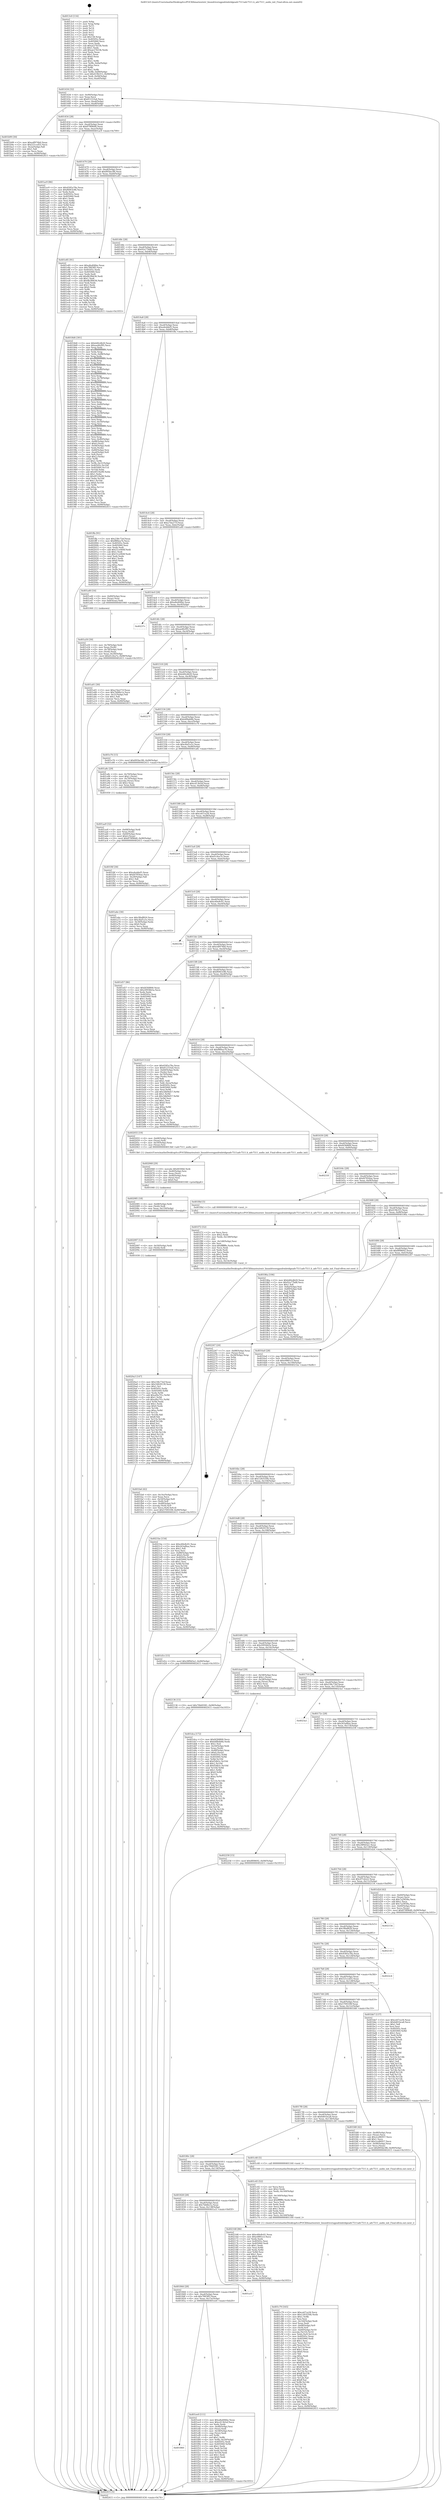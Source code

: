 digraph "0x4013c0" {
  label = "0x4013c0 (/mnt/c/Users/mathe/Desktop/tcc/POCII/binaries/extr_linuxdriversgpudrmbridgeadv7511adv7511.h_adv7511_audio_init_Final-ollvm.out::main(0))"
  labelloc = "t"
  node[shape=record]

  Entry [label="",width=0.3,height=0.3,shape=circle,fillcolor=black,style=filled]
  "0x401434" [label="{
     0x401434 [32]\l
     | [instrs]\l
     &nbsp;&nbsp;0x401434 \<+6\>: mov -0x90(%rbp),%eax\l
     &nbsp;&nbsp;0x40143a \<+2\>: mov %eax,%ecx\l
     &nbsp;&nbsp;0x40143c \<+6\>: sub $0x81231fa4,%ecx\l
     &nbsp;&nbsp;0x401442 \<+6\>: mov %eax,-0xa4(%rbp)\l
     &nbsp;&nbsp;0x401448 \<+6\>: mov %ecx,-0xa8(%rbp)\l
     &nbsp;&nbsp;0x40144e \<+6\>: je 0000000000401b99 \<main+0x7d9\>\l
  }"]
  "0x401b99" [label="{
     0x401b99 [30]\l
     | [instrs]\l
     &nbsp;&nbsp;0x401b99 \<+5\>: mov $0xedf974b0,%eax\l
     &nbsp;&nbsp;0x401b9e \<+5\>: mov $0x521ccd55,%ecx\l
     &nbsp;&nbsp;0x401ba3 \<+3\>: mov -0x2a(%rbp),%dl\l
     &nbsp;&nbsp;0x401ba6 \<+3\>: test $0x1,%dl\l
     &nbsp;&nbsp;0x401ba9 \<+3\>: cmovne %ecx,%eax\l
     &nbsp;&nbsp;0x401bac \<+6\>: mov %eax,-0x90(%rbp)\l
     &nbsp;&nbsp;0x401bb2 \<+5\>: jmp 0000000000402415 \<main+0x1055\>\l
  }"]
  "0x401454" [label="{
     0x401454 [28]\l
     | [instrs]\l
     &nbsp;&nbsp;0x401454 \<+5\>: jmp 0000000000401459 \<main+0x99\>\l
     &nbsp;&nbsp;0x401459 \<+6\>: mov -0xa4(%rbp),%eax\l
     &nbsp;&nbsp;0x40145f \<+5\>: sub $0x879f96d0,%eax\l
     &nbsp;&nbsp;0x401464 \<+6\>: mov %eax,-0xac(%rbp)\l
     &nbsp;&nbsp;0x40146a \<+6\>: je 0000000000401ac9 \<main+0x709\>\l
  }"]
  Exit [label="",width=0.3,height=0.3,shape=circle,fillcolor=black,style=filled,peripheries=2]
  "0x401ac9" [label="{
     0x401ac9 [86]\l
     | [instrs]\l
     &nbsp;&nbsp;0x401ac9 \<+5\>: mov $0x4585a78a,%eax\l
     &nbsp;&nbsp;0x401ace \<+5\>: mov $0xf6063c86,%ecx\l
     &nbsp;&nbsp;0x401ad3 \<+2\>: xor %edx,%edx\l
     &nbsp;&nbsp;0x401ad5 \<+7\>: mov 0x40505c,%esi\l
     &nbsp;&nbsp;0x401adc \<+7\>: mov 0x405060,%edi\l
     &nbsp;&nbsp;0x401ae3 \<+3\>: sub $0x1,%edx\l
     &nbsp;&nbsp;0x401ae6 \<+3\>: mov %esi,%r8d\l
     &nbsp;&nbsp;0x401ae9 \<+3\>: add %edx,%r8d\l
     &nbsp;&nbsp;0x401aec \<+4\>: imul %r8d,%esi\l
     &nbsp;&nbsp;0x401af0 \<+3\>: and $0x1,%esi\l
     &nbsp;&nbsp;0x401af3 \<+3\>: cmp $0x0,%esi\l
     &nbsp;&nbsp;0x401af6 \<+4\>: sete %r9b\l
     &nbsp;&nbsp;0x401afa \<+3\>: cmp $0xa,%edi\l
     &nbsp;&nbsp;0x401afd \<+4\>: setl %r10b\l
     &nbsp;&nbsp;0x401b01 \<+3\>: mov %r9b,%r11b\l
     &nbsp;&nbsp;0x401b04 \<+3\>: and %r10b,%r11b\l
     &nbsp;&nbsp;0x401b07 \<+3\>: xor %r10b,%r9b\l
     &nbsp;&nbsp;0x401b0a \<+3\>: or %r9b,%r11b\l
     &nbsp;&nbsp;0x401b0d \<+4\>: test $0x1,%r11b\l
     &nbsp;&nbsp;0x401b11 \<+3\>: cmovne %ecx,%eax\l
     &nbsp;&nbsp;0x401b14 \<+6\>: mov %eax,-0x90(%rbp)\l
     &nbsp;&nbsp;0x401b1a \<+5\>: jmp 0000000000402415 \<main+0x1055\>\l
  }"]
  "0x401470" [label="{
     0x401470 [28]\l
     | [instrs]\l
     &nbsp;&nbsp;0x401470 \<+5\>: jmp 0000000000401475 \<main+0xb5\>\l
     &nbsp;&nbsp;0x401475 \<+6\>: mov -0xa4(%rbp),%eax\l
     &nbsp;&nbsp;0x40147b \<+5\>: sub $0x895be3f6,%eax\l
     &nbsp;&nbsp;0x401480 \<+6\>: mov %eax,-0xb0(%rbp)\l
     &nbsp;&nbsp;0x401486 \<+6\>: je 0000000000401e85 \<main+0xac5\>\l
  }"]
  "0x4020a3" [label="{
     0x4020a3 [147]\l
     | [instrs]\l
     &nbsp;&nbsp;0x4020a3 \<+5\>: mov $0x238c73ef,%eax\l
     &nbsp;&nbsp;0x4020a8 \<+5\>: mov $0x16829139,%esi\l
     &nbsp;&nbsp;0x4020ad \<+2\>: mov $0x1,%cl\l
     &nbsp;&nbsp;0x4020af \<+7\>: mov 0x40505c,%edx\l
     &nbsp;&nbsp;0x4020b6 \<+8\>: mov 0x405060,%r8d\l
     &nbsp;&nbsp;0x4020be \<+3\>: mov %edx,%r9d\l
     &nbsp;&nbsp;0x4020c1 \<+7\>: add $0xaf4a7f1c,%r9d\l
     &nbsp;&nbsp;0x4020c8 \<+4\>: sub $0x1,%r9d\l
     &nbsp;&nbsp;0x4020cc \<+7\>: sub $0xaf4a7f1c,%r9d\l
     &nbsp;&nbsp;0x4020d3 \<+4\>: imul %r9d,%edx\l
     &nbsp;&nbsp;0x4020d7 \<+3\>: and $0x1,%edx\l
     &nbsp;&nbsp;0x4020da \<+3\>: cmp $0x0,%edx\l
     &nbsp;&nbsp;0x4020dd \<+4\>: sete %r10b\l
     &nbsp;&nbsp;0x4020e1 \<+4\>: cmp $0xa,%r8d\l
     &nbsp;&nbsp;0x4020e5 \<+4\>: setl %r11b\l
     &nbsp;&nbsp;0x4020e9 \<+3\>: mov %r10b,%bl\l
     &nbsp;&nbsp;0x4020ec \<+3\>: xor $0xff,%bl\l
     &nbsp;&nbsp;0x4020ef \<+3\>: mov %r11b,%r14b\l
     &nbsp;&nbsp;0x4020f2 \<+4\>: xor $0xff,%r14b\l
     &nbsp;&nbsp;0x4020f6 \<+3\>: xor $0x0,%cl\l
     &nbsp;&nbsp;0x4020f9 \<+3\>: mov %bl,%r15b\l
     &nbsp;&nbsp;0x4020fc \<+4\>: and $0x0,%r15b\l
     &nbsp;&nbsp;0x402100 \<+3\>: and %cl,%r10b\l
     &nbsp;&nbsp;0x402103 \<+3\>: mov %r14b,%r12b\l
     &nbsp;&nbsp;0x402106 \<+4\>: and $0x0,%r12b\l
     &nbsp;&nbsp;0x40210a \<+3\>: and %cl,%r11b\l
     &nbsp;&nbsp;0x40210d \<+3\>: or %r10b,%r15b\l
     &nbsp;&nbsp;0x402110 \<+3\>: or %r11b,%r12b\l
     &nbsp;&nbsp;0x402113 \<+3\>: xor %r12b,%r15b\l
     &nbsp;&nbsp;0x402116 \<+3\>: or %r14b,%bl\l
     &nbsp;&nbsp;0x402119 \<+3\>: xor $0xff,%bl\l
     &nbsp;&nbsp;0x40211c \<+3\>: or $0x0,%cl\l
     &nbsp;&nbsp;0x40211f \<+2\>: and %cl,%bl\l
     &nbsp;&nbsp;0x402121 \<+3\>: or %bl,%r15b\l
     &nbsp;&nbsp;0x402124 \<+4\>: test $0x1,%r15b\l
     &nbsp;&nbsp;0x402128 \<+3\>: cmovne %esi,%eax\l
     &nbsp;&nbsp;0x40212b \<+6\>: mov %eax,-0x90(%rbp)\l
     &nbsp;&nbsp;0x402131 \<+5\>: jmp 0000000000402415 \<main+0x1055\>\l
  }"]
  "0x401e85" [label="{
     0x401e85 [91]\l
     | [instrs]\l
     &nbsp;&nbsp;0x401e85 \<+5\>: mov $0xa8a406be,%eax\l
     &nbsp;&nbsp;0x401e8a \<+5\>: mov $0x7f6f3ff3,%ecx\l
     &nbsp;&nbsp;0x401e8f \<+7\>: mov 0x40505c,%edx\l
     &nbsp;&nbsp;0x401e96 \<+7\>: mov 0x405060,%esi\l
     &nbsp;&nbsp;0x401e9d \<+2\>: mov %edx,%edi\l
     &nbsp;&nbsp;0x401e9f \<+6\>: add $0x8b3fb636,%edi\l
     &nbsp;&nbsp;0x401ea5 \<+3\>: sub $0x1,%edi\l
     &nbsp;&nbsp;0x401ea8 \<+6\>: sub $0x8b3fb636,%edi\l
     &nbsp;&nbsp;0x401eae \<+3\>: imul %edi,%edx\l
     &nbsp;&nbsp;0x401eb1 \<+3\>: and $0x1,%edx\l
     &nbsp;&nbsp;0x401eb4 \<+3\>: cmp $0x0,%edx\l
     &nbsp;&nbsp;0x401eb7 \<+4\>: sete %r8b\l
     &nbsp;&nbsp;0x401ebb \<+3\>: cmp $0xa,%esi\l
     &nbsp;&nbsp;0x401ebe \<+4\>: setl %r9b\l
     &nbsp;&nbsp;0x401ec2 \<+3\>: mov %r8b,%r10b\l
     &nbsp;&nbsp;0x401ec5 \<+3\>: and %r9b,%r10b\l
     &nbsp;&nbsp;0x401ec8 \<+3\>: xor %r9b,%r8b\l
     &nbsp;&nbsp;0x401ecb \<+3\>: or %r8b,%r10b\l
     &nbsp;&nbsp;0x401ece \<+4\>: test $0x1,%r10b\l
     &nbsp;&nbsp;0x401ed2 \<+3\>: cmovne %ecx,%eax\l
     &nbsp;&nbsp;0x401ed5 \<+6\>: mov %eax,-0x90(%rbp)\l
     &nbsp;&nbsp;0x401edb \<+5\>: jmp 0000000000402415 \<main+0x1055\>\l
  }"]
  "0x40148c" [label="{
     0x40148c [28]\l
     | [instrs]\l
     &nbsp;&nbsp;0x40148c \<+5\>: jmp 0000000000401491 \<main+0xd1\>\l
     &nbsp;&nbsp;0x401491 \<+6\>: mov -0xa4(%rbp),%eax\l
     &nbsp;&nbsp;0x401497 \<+5\>: sub $0x92a77bd8,%eax\l
     &nbsp;&nbsp;0x40149c \<+6\>: mov %eax,-0xb4(%rbp)\l
     &nbsp;&nbsp;0x4014a2 \<+6\>: je 00000000004018d4 \<main+0x514\>\l
  }"]
  "0x402097" [label="{
     0x402097 [12]\l
     | [instrs]\l
     &nbsp;&nbsp;0x402097 \<+4\>: mov -0x50(%rbp),%rdi\l
     &nbsp;&nbsp;0x40209b \<+3\>: mov (%rdi),%rdi\l
     &nbsp;&nbsp;0x40209e \<+5\>: call 0000000000401030 \<free@plt\>\l
     | [calls]\l
     &nbsp;&nbsp;0x401030 \{1\} (unknown)\l
  }"]
  "0x4018d4" [label="{
     0x4018d4 [301]\l
     | [instrs]\l
     &nbsp;&nbsp;0x4018d4 \<+5\>: mov $0xb40cdb20,%eax\l
     &nbsp;&nbsp;0x4018d9 \<+5\>: mov $0xaed0cf95,%ecx\l
     &nbsp;&nbsp;0x4018de \<+3\>: mov %rsp,%rdx\l
     &nbsp;&nbsp;0x4018e1 \<+4\>: add $0xfffffffffffffff0,%rdx\l
     &nbsp;&nbsp;0x4018e5 \<+3\>: mov %rdx,%rsp\l
     &nbsp;&nbsp;0x4018e8 \<+7\>: mov %rdx,-0x88(%rbp)\l
     &nbsp;&nbsp;0x4018ef \<+3\>: mov %rsp,%rdx\l
     &nbsp;&nbsp;0x4018f2 \<+4\>: add $0xfffffffffffffff0,%rdx\l
     &nbsp;&nbsp;0x4018f6 \<+3\>: mov %rdx,%rsp\l
     &nbsp;&nbsp;0x4018f9 \<+3\>: mov %rsp,%rsi\l
     &nbsp;&nbsp;0x4018fc \<+4\>: add $0xfffffffffffffff0,%rsi\l
     &nbsp;&nbsp;0x401900 \<+3\>: mov %rsi,%rsp\l
     &nbsp;&nbsp;0x401903 \<+4\>: mov %rsi,-0x80(%rbp)\l
     &nbsp;&nbsp;0x401907 \<+3\>: mov %rsp,%rsi\l
     &nbsp;&nbsp;0x40190a \<+4\>: add $0xfffffffffffffff0,%rsi\l
     &nbsp;&nbsp;0x40190e \<+3\>: mov %rsi,%rsp\l
     &nbsp;&nbsp;0x401911 \<+4\>: mov %rsi,-0x78(%rbp)\l
     &nbsp;&nbsp;0x401915 \<+3\>: mov %rsp,%rsi\l
     &nbsp;&nbsp;0x401918 \<+4\>: add $0xfffffffffffffff0,%rsi\l
     &nbsp;&nbsp;0x40191c \<+3\>: mov %rsi,%rsp\l
     &nbsp;&nbsp;0x40191f \<+4\>: mov %rsi,-0x70(%rbp)\l
     &nbsp;&nbsp;0x401923 \<+3\>: mov %rsp,%rsi\l
     &nbsp;&nbsp;0x401926 \<+4\>: add $0xfffffffffffffff0,%rsi\l
     &nbsp;&nbsp;0x40192a \<+3\>: mov %rsi,%rsp\l
     &nbsp;&nbsp;0x40192d \<+4\>: mov %rsi,-0x68(%rbp)\l
     &nbsp;&nbsp;0x401931 \<+3\>: mov %rsp,%rsi\l
     &nbsp;&nbsp;0x401934 \<+4\>: add $0xfffffffffffffff0,%rsi\l
     &nbsp;&nbsp;0x401938 \<+3\>: mov %rsi,%rsp\l
     &nbsp;&nbsp;0x40193b \<+4\>: mov %rsi,-0x60(%rbp)\l
     &nbsp;&nbsp;0x40193f \<+3\>: mov %rsp,%rsi\l
     &nbsp;&nbsp;0x401942 \<+4\>: add $0xfffffffffffffff0,%rsi\l
     &nbsp;&nbsp;0x401946 \<+3\>: mov %rsi,%rsp\l
     &nbsp;&nbsp;0x401949 \<+4\>: mov %rsi,-0x58(%rbp)\l
     &nbsp;&nbsp;0x40194d \<+3\>: mov %rsp,%rsi\l
     &nbsp;&nbsp;0x401950 \<+4\>: add $0xfffffffffffffff0,%rsi\l
     &nbsp;&nbsp;0x401954 \<+3\>: mov %rsi,%rsp\l
     &nbsp;&nbsp;0x401957 \<+4\>: mov %rsi,-0x50(%rbp)\l
     &nbsp;&nbsp;0x40195b \<+3\>: mov %rsp,%rsi\l
     &nbsp;&nbsp;0x40195e \<+4\>: add $0xfffffffffffffff0,%rsi\l
     &nbsp;&nbsp;0x401962 \<+3\>: mov %rsi,%rsp\l
     &nbsp;&nbsp;0x401965 \<+4\>: mov %rsi,-0x48(%rbp)\l
     &nbsp;&nbsp;0x401969 \<+3\>: mov %rsp,%rsi\l
     &nbsp;&nbsp;0x40196c \<+4\>: add $0xfffffffffffffff0,%rsi\l
     &nbsp;&nbsp;0x401970 \<+3\>: mov %rsi,%rsp\l
     &nbsp;&nbsp;0x401973 \<+4\>: mov %rsi,-0x40(%rbp)\l
     &nbsp;&nbsp;0x401977 \<+7\>: mov -0x88(%rbp),%rsi\l
     &nbsp;&nbsp;0x40197e \<+6\>: movl $0x0,(%rsi)\l
     &nbsp;&nbsp;0x401984 \<+6\>: mov -0x94(%rbp),%edi\l
     &nbsp;&nbsp;0x40198a \<+2\>: mov %edi,(%rdx)\l
     &nbsp;&nbsp;0x40198c \<+4\>: mov -0x80(%rbp),%rsi\l
     &nbsp;&nbsp;0x401990 \<+7\>: mov -0xa0(%rbp),%r8\l
     &nbsp;&nbsp;0x401997 \<+3\>: mov %r8,(%rsi)\l
     &nbsp;&nbsp;0x40199a \<+3\>: cmpl $0x2,(%rdx)\l
     &nbsp;&nbsp;0x40199d \<+4\>: setne %r9b\l
     &nbsp;&nbsp;0x4019a1 \<+4\>: and $0x1,%r9b\l
     &nbsp;&nbsp;0x4019a5 \<+4\>: mov %r9b,-0x31(%rbp)\l
     &nbsp;&nbsp;0x4019a9 \<+8\>: mov 0x40505c,%r10d\l
     &nbsp;&nbsp;0x4019b1 \<+8\>: mov 0x405060,%r11d\l
     &nbsp;&nbsp;0x4019b9 \<+3\>: mov %r10d,%ebx\l
     &nbsp;&nbsp;0x4019bc \<+6\>: add $0x4f518a98,%ebx\l
     &nbsp;&nbsp;0x4019c2 \<+3\>: sub $0x1,%ebx\l
     &nbsp;&nbsp;0x4019c5 \<+6\>: sub $0x4f518a98,%ebx\l
     &nbsp;&nbsp;0x4019cb \<+4\>: imul %ebx,%r10d\l
     &nbsp;&nbsp;0x4019cf \<+4\>: and $0x1,%r10d\l
     &nbsp;&nbsp;0x4019d3 \<+4\>: cmp $0x0,%r10d\l
     &nbsp;&nbsp;0x4019d7 \<+4\>: sete %r9b\l
     &nbsp;&nbsp;0x4019db \<+4\>: cmp $0xa,%r11d\l
     &nbsp;&nbsp;0x4019df \<+4\>: setl %r14b\l
     &nbsp;&nbsp;0x4019e3 \<+3\>: mov %r9b,%r15b\l
     &nbsp;&nbsp;0x4019e6 \<+3\>: and %r14b,%r15b\l
     &nbsp;&nbsp;0x4019e9 \<+3\>: xor %r14b,%r9b\l
     &nbsp;&nbsp;0x4019ec \<+3\>: or %r9b,%r15b\l
     &nbsp;&nbsp;0x4019ef \<+4\>: test $0x1,%r15b\l
     &nbsp;&nbsp;0x4019f3 \<+3\>: cmovne %ecx,%eax\l
     &nbsp;&nbsp;0x4019f6 \<+6\>: mov %eax,-0x90(%rbp)\l
     &nbsp;&nbsp;0x4019fc \<+5\>: jmp 0000000000402415 \<main+0x1055\>\l
  }"]
  "0x4014a8" [label="{
     0x4014a8 [28]\l
     | [instrs]\l
     &nbsp;&nbsp;0x4014a8 \<+5\>: jmp 00000000004014ad \<main+0xed\>\l
     &nbsp;&nbsp;0x4014ad \<+6\>: mov -0xa4(%rbp),%eax\l
     &nbsp;&nbsp;0x4014b3 \<+5\>: sub $0xa4eddef5,%eax\l
     &nbsp;&nbsp;0x4014b8 \<+6\>: mov %eax,-0xb8(%rbp)\l
     &nbsp;&nbsp;0x4014be \<+6\>: je 0000000000401ffa \<main+0xc3a\>\l
  }"]
  "0x402085" [label="{
     0x402085 [18]\l
     | [instrs]\l
     &nbsp;&nbsp;0x402085 \<+4\>: mov -0x68(%rbp),%rdi\l
     &nbsp;&nbsp;0x402089 \<+3\>: mov (%rdi),%rdi\l
     &nbsp;&nbsp;0x40208c \<+6\>: mov %eax,-0x150(%rbp)\l
     &nbsp;&nbsp;0x402092 \<+5\>: call 0000000000401030 \<free@plt\>\l
     | [calls]\l
     &nbsp;&nbsp;0x401030 \{1\} (unknown)\l
  }"]
  "0x401ffa" [label="{
     0x401ffa [91]\l
     | [instrs]\l
     &nbsp;&nbsp;0x401ffa \<+5\>: mov $0x238c73ef,%eax\l
     &nbsp;&nbsp;0x401fff \<+5\>: mov $0xf8f0ea7b,%ecx\l
     &nbsp;&nbsp;0x402004 \<+7\>: mov 0x40505c,%edx\l
     &nbsp;&nbsp;0x40200b \<+7\>: mov 0x405060,%esi\l
     &nbsp;&nbsp;0x402012 \<+2\>: mov %edx,%edi\l
     &nbsp;&nbsp;0x402014 \<+6\>: add $0x51ce064f,%edi\l
     &nbsp;&nbsp;0x40201a \<+3\>: sub $0x1,%edi\l
     &nbsp;&nbsp;0x40201d \<+6\>: sub $0x51ce064f,%edi\l
     &nbsp;&nbsp;0x402023 \<+3\>: imul %edi,%edx\l
     &nbsp;&nbsp;0x402026 \<+3\>: and $0x1,%edx\l
     &nbsp;&nbsp;0x402029 \<+3\>: cmp $0x0,%edx\l
     &nbsp;&nbsp;0x40202c \<+4\>: sete %r8b\l
     &nbsp;&nbsp;0x402030 \<+3\>: cmp $0xa,%esi\l
     &nbsp;&nbsp;0x402033 \<+4\>: setl %r9b\l
     &nbsp;&nbsp;0x402037 \<+3\>: mov %r8b,%r10b\l
     &nbsp;&nbsp;0x40203a \<+3\>: and %r9b,%r10b\l
     &nbsp;&nbsp;0x40203d \<+3\>: xor %r9b,%r8b\l
     &nbsp;&nbsp;0x402040 \<+3\>: or %r8b,%r10b\l
     &nbsp;&nbsp;0x402043 \<+4\>: test $0x1,%r10b\l
     &nbsp;&nbsp;0x402047 \<+3\>: cmovne %ecx,%eax\l
     &nbsp;&nbsp;0x40204a \<+6\>: mov %eax,-0x90(%rbp)\l
     &nbsp;&nbsp;0x402050 \<+5\>: jmp 0000000000402415 \<main+0x1055\>\l
  }"]
  "0x4014c4" [label="{
     0x4014c4 [28]\l
     | [instrs]\l
     &nbsp;&nbsp;0x4014c4 \<+5\>: jmp 00000000004014c9 \<main+0x109\>\l
     &nbsp;&nbsp;0x4014c9 \<+6\>: mov -0xa4(%rbp),%eax\l
     &nbsp;&nbsp;0x4014cf \<+5\>: sub $0xa7da271f,%eax\l
     &nbsp;&nbsp;0x4014d4 \<+6\>: mov %eax,-0xbc(%rbp)\l
     &nbsp;&nbsp;0x4014da \<+6\>: je 0000000000401a40 \<main+0x680\>\l
  }"]
  "0x402068" [label="{
     0x402068 [29]\l
     | [instrs]\l
     &nbsp;&nbsp;0x402068 \<+10\>: movabs $0x4030b6,%rdi\l
     &nbsp;&nbsp;0x402072 \<+4\>: mov -0x40(%rbp),%rsi\l
     &nbsp;&nbsp;0x402076 \<+2\>: mov %eax,(%rsi)\l
     &nbsp;&nbsp;0x402078 \<+4\>: mov -0x40(%rbp),%rsi\l
     &nbsp;&nbsp;0x40207c \<+2\>: mov (%rsi),%esi\l
     &nbsp;&nbsp;0x40207e \<+2\>: mov $0x0,%al\l
     &nbsp;&nbsp;0x402080 \<+5\>: call 0000000000401040 \<printf@plt\>\l
     | [calls]\l
     &nbsp;&nbsp;0x401040 \{1\} (unknown)\l
  }"]
  "0x401a40" [label="{
     0x401a40 [16]\l
     | [instrs]\l
     &nbsp;&nbsp;0x401a40 \<+4\>: mov -0x80(%rbp),%rax\l
     &nbsp;&nbsp;0x401a44 \<+3\>: mov (%rax),%rax\l
     &nbsp;&nbsp;0x401a47 \<+4\>: mov 0x8(%rax),%rdi\l
     &nbsp;&nbsp;0x401a4b \<+5\>: call 0000000000401060 \<atoi@plt\>\l
     | [calls]\l
     &nbsp;&nbsp;0x401060 \{1\} (unknown)\l
  }"]
  "0x4014e0" [label="{
     0x4014e0 [28]\l
     | [instrs]\l
     &nbsp;&nbsp;0x4014e0 \<+5\>: jmp 00000000004014e5 \<main+0x125\>\l
     &nbsp;&nbsp;0x4014e5 \<+6\>: mov -0xa4(%rbp),%eax\l
     &nbsp;&nbsp;0x4014eb \<+5\>: sub $0xa8a406be,%eax\l
     &nbsp;&nbsp;0x4014f0 \<+6\>: mov %eax,-0xc0(%rbp)\l
     &nbsp;&nbsp;0x4014f6 \<+6\>: je 000000000040237c \<main+0xfbc\>\l
  }"]
  "0x401fa6" [label="{
     0x401fa6 [42]\l
     | [instrs]\l
     &nbsp;&nbsp;0x401fa6 \<+6\>: mov -0x14c(%rbp),%ecx\l
     &nbsp;&nbsp;0x401fac \<+3\>: imul %eax,%ecx\l
     &nbsp;&nbsp;0x401faf \<+4\>: mov -0x50(%rbp),%r8\l
     &nbsp;&nbsp;0x401fb3 \<+3\>: mov (%r8),%r8\l
     &nbsp;&nbsp;0x401fb6 \<+4\>: mov -0x48(%rbp),%r9\l
     &nbsp;&nbsp;0x401fba \<+3\>: movslq (%r9),%r9\l
     &nbsp;&nbsp;0x401fbd \<+4\>: mov %ecx,(%r8,%r9,4)\l
     &nbsp;&nbsp;0x401fc1 \<+10\>: movl $0x5709339f,-0x90(%rbp)\l
     &nbsp;&nbsp;0x401fcb \<+5\>: jmp 0000000000402415 \<main+0x1055\>\l
  }"]
  "0x40237c" [label="{
     0x40237c\l
  }", style=dashed]
  "0x4014fc" [label="{
     0x4014fc [28]\l
     | [instrs]\l
     &nbsp;&nbsp;0x4014fc \<+5\>: jmp 0000000000401501 \<main+0x141\>\l
     &nbsp;&nbsp;0x401501 \<+6\>: mov -0xa4(%rbp),%eax\l
     &nbsp;&nbsp;0x401507 \<+5\>: sub $0xaed0cf95,%eax\l
     &nbsp;&nbsp;0x40150c \<+6\>: mov %eax,-0xc4(%rbp)\l
     &nbsp;&nbsp;0x401512 \<+6\>: je 0000000000401a01 \<main+0x641\>\l
  }"]
  "0x401f72" [label="{
     0x401f72 [52]\l
     | [instrs]\l
     &nbsp;&nbsp;0x401f72 \<+2\>: xor %ecx,%ecx\l
     &nbsp;&nbsp;0x401f74 \<+5\>: mov $0x2,%edx\l
     &nbsp;&nbsp;0x401f79 \<+6\>: mov %edx,-0x148(%rbp)\l
     &nbsp;&nbsp;0x401f7f \<+1\>: cltd\l
     &nbsp;&nbsp;0x401f80 \<+6\>: mov -0x148(%rbp),%esi\l
     &nbsp;&nbsp;0x401f86 \<+2\>: idiv %esi\l
     &nbsp;&nbsp;0x401f88 \<+6\>: imul $0xfffffffe,%edx,%edx\l
     &nbsp;&nbsp;0x401f8e \<+2\>: mov %ecx,%edi\l
     &nbsp;&nbsp;0x401f90 \<+2\>: sub %edx,%edi\l
     &nbsp;&nbsp;0x401f92 \<+2\>: mov %ecx,%edx\l
     &nbsp;&nbsp;0x401f94 \<+3\>: sub $0x1,%edx\l
     &nbsp;&nbsp;0x401f97 \<+2\>: add %edx,%edi\l
     &nbsp;&nbsp;0x401f99 \<+2\>: sub %edi,%ecx\l
     &nbsp;&nbsp;0x401f9b \<+6\>: mov %ecx,-0x14c(%rbp)\l
     &nbsp;&nbsp;0x401fa1 \<+5\>: call 0000000000401160 \<next_i\>\l
     | [calls]\l
     &nbsp;&nbsp;0x401160 \{1\} (/mnt/c/Users/mathe/Desktop/tcc/POCII/binaries/extr_linuxdriversgpudrmbridgeadv7511adv7511.h_adv7511_audio_init_Final-ollvm.out::next_i)\l
  }"]
  "0x401a01" [label="{
     0x401a01 [30]\l
     | [instrs]\l
     &nbsp;&nbsp;0x401a01 \<+5\>: mov $0xa7da271f,%eax\l
     &nbsp;&nbsp;0x401a06 \<+5\>: mov $0x7bfd6e1a,%ecx\l
     &nbsp;&nbsp;0x401a0b \<+3\>: mov -0x31(%rbp),%dl\l
     &nbsp;&nbsp;0x401a0e \<+3\>: test $0x1,%dl\l
     &nbsp;&nbsp;0x401a11 \<+3\>: cmovne %ecx,%eax\l
     &nbsp;&nbsp;0x401a14 \<+6\>: mov %eax,-0x90(%rbp)\l
     &nbsp;&nbsp;0x401a1a \<+5\>: jmp 0000000000402415 \<main+0x1055\>\l
  }"]
  "0x401518" [label="{
     0x401518 [28]\l
     | [instrs]\l
     &nbsp;&nbsp;0x401518 \<+5\>: jmp 000000000040151d \<main+0x15d\>\l
     &nbsp;&nbsp;0x40151d \<+6\>: mov -0xa4(%rbp),%eax\l
     &nbsp;&nbsp;0x401523 \<+5\>: sub $0xb40cdb20,%eax\l
     &nbsp;&nbsp;0x401528 \<+6\>: mov %eax,-0xc8(%rbp)\l
     &nbsp;&nbsp;0x40152e \<+6\>: je 000000000040227f \<main+0xebf\>\l
  }"]
  "0x401860" [label="{
     0x401860\l
  }", style=dashed]
  "0x40227f" [label="{
     0x40227f\l
  }", style=dashed]
  "0x401534" [label="{
     0x401534 [28]\l
     | [instrs]\l
     &nbsp;&nbsp;0x401534 \<+5\>: jmp 0000000000401539 \<main+0x179\>\l
     &nbsp;&nbsp;0x401539 \<+6\>: mov -0xa4(%rbp),%eax\l
     &nbsp;&nbsp;0x40153f \<+5\>: sub $0xb4fbdd4b,%eax\l
     &nbsp;&nbsp;0x401544 \<+6\>: mov %eax,-0xcc(%rbp)\l
     &nbsp;&nbsp;0x40154a \<+6\>: je 0000000000401e76 \<main+0xab6\>\l
  }"]
  "0x401ee0" [label="{
     0x401ee0 [111]\l
     | [instrs]\l
     &nbsp;&nbsp;0x401ee0 \<+5\>: mov $0xa8a406be,%eax\l
     &nbsp;&nbsp;0x401ee5 \<+5\>: mov $0xcd13b5ef,%ecx\l
     &nbsp;&nbsp;0x401eea \<+2\>: xor %edx,%edx\l
     &nbsp;&nbsp;0x401eec \<+4\>: mov -0x48(%rbp),%rsi\l
     &nbsp;&nbsp;0x401ef0 \<+2\>: mov (%rsi),%edi\l
     &nbsp;&nbsp;0x401ef2 \<+4\>: mov -0x58(%rbp),%rsi\l
     &nbsp;&nbsp;0x401ef6 \<+2\>: cmp (%rsi),%edi\l
     &nbsp;&nbsp;0x401ef8 \<+4\>: setl %r8b\l
     &nbsp;&nbsp;0x401efc \<+4\>: and $0x1,%r8b\l
     &nbsp;&nbsp;0x401f00 \<+4\>: mov %r8b,-0x29(%rbp)\l
     &nbsp;&nbsp;0x401f04 \<+7\>: mov 0x40505c,%edi\l
     &nbsp;&nbsp;0x401f0b \<+8\>: mov 0x405060,%r9d\l
     &nbsp;&nbsp;0x401f13 \<+3\>: sub $0x1,%edx\l
     &nbsp;&nbsp;0x401f16 \<+3\>: mov %edi,%r10d\l
     &nbsp;&nbsp;0x401f19 \<+3\>: add %edx,%r10d\l
     &nbsp;&nbsp;0x401f1c \<+4\>: imul %r10d,%edi\l
     &nbsp;&nbsp;0x401f20 \<+3\>: and $0x1,%edi\l
     &nbsp;&nbsp;0x401f23 \<+3\>: cmp $0x0,%edi\l
     &nbsp;&nbsp;0x401f26 \<+4\>: sete %r8b\l
     &nbsp;&nbsp;0x401f2a \<+4\>: cmp $0xa,%r9d\l
     &nbsp;&nbsp;0x401f2e \<+4\>: setl %r11b\l
     &nbsp;&nbsp;0x401f32 \<+3\>: mov %r8b,%bl\l
     &nbsp;&nbsp;0x401f35 \<+3\>: and %r11b,%bl\l
     &nbsp;&nbsp;0x401f38 \<+3\>: xor %r11b,%r8b\l
     &nbsp;&nbsp;0x401f3b \<+3\>: or %r8b,%bl\l
     &nbsp;&nbsp;0x401f3e \<+3\>: test $0x1,%bl\l
     &nbsp;&nbsp;0x401f41 \<+3\>: cmovne %ecx,%eax\l
     &nbsp;&nbsp;0x401f44 \<+6\>: mov %eax,-0x90(%rbp)\l
     &nbsp;&nbsp;0x401f4a \<+5\>: jmp 0000000000402415 \<main+0x1055\>\l
  }"]
  "0x401e76" [label="{
     0x401e76 [15]\l
     | [instrs]\l
     &nbsp;&nbsp;0x401e76 \<+10\>: movl $0x895be3f6,-0x90(%rbp)\l
     &nbsp;&nbsp;0x401e80 \<+5\>: jmp 0000000000402415 \<main+0x1055\>\l
  }"]
  "0x401550" [label="{
     0x401550 [28]\l
     | [instrs]\l
     &nbsp;&nbsp;0x401550 \<+5\>: jmp 0000000000401555 \<main+0x195\>\l
     &nbsp;&nbsp;0x401555 \<+6\>: mov -0xa4(%rbp),%eax\l
     &nbsp;&nbsp;0x40155b \<+5\>: sub $0xc8af1a1e,%eax\l
     &nbsp;&nbsp;0x401560 \<+6\>: mov %eax,-0xd0(%rbp)\l
     &nbsp;&nbsp;0x401566 \<+6\>: je 0000000000401a8c \<main+0x6cc\>\l
  }"]
  "0x401844" [label="{
     0x401844 [28]\l
     | [instrs]\l
     &nbsp;&nbsp;0x401844 \<+5\>: jmp 0000000000401849 \<main+0x489\>\l
     &nbsp;&nbsp;0x401849 \<+6\>: mov -0xa4(%rbp),%eax\l
     &nbsp;&nbsp;0x40184f \<+5\>: sub $0x7f6f3ff3,%eax\l
     &nbsp;&nbsp;0x401854 \<+6\>: mov %eax,-0x13c(%rbp)\l
     &nbsp;&nbsp;0x40185a \<+6\>: je 0000000000401ee0 \<main+0xb20\>\l
  }"]
  "0x401a8c" [label="{
     0x401a8c [29]\l
     | [instrs]\l
     &nbsp;&nbsp;0x401a8c \<+4\>: mov -0x70(%rbp),%rax\l
     &nbsp;&nbsp;0x401a90 \<+6\>: movl $0x1,(%rax)\l
     &nbsp;&nbsp;0x401a96 \<+4\>: mov -0x70(%rbp),%rax\l
     &nbsp;&nbsp;0x401a9a \<+3\>: movslq (%rax),%rax\l
     &nbsp;&nbsp;0x401a9d \<+4\>: shl $0x2,%rax\l
     &nbsp;&nbsp;0x401aa1 \<+3\>: mov %rax,%rdi\l
     &nbsp;&nbsp;0x401aa4 \<+5\>: call 0000000000401050 \<malloc@plt\>\l
     | [calls]\l
     &nbsp;&nbsp;0x401050 \{1\} (unknown)\l
  }"]
  "0x40156c" [label="{
     0x40156c [28]\l
     | [instrs]\l
     &nbsp;&nbsp;0x40156c \<+5\>: jmp 0000000000401571 \<main+0x1b1\>\l
     &nbsp;&nbsp;0x401571 \<+6\>: mov -0xa4(%rbp),%eax\l
     &nbsp;&nbsp;0x401577 \<+5\>: sub $0xcd13b5ef,%eax\l
     &nbsp;&nbsp;0x40157c \<+6\>: mov %eax,-0xd4(%rbp)\l
     &nbsp;&nbsp;0x401582 \<+6\>: je 0000000000401f4f \<main+0xb8f\>\l
  }"]
  "0x401a1f" [label="{
     0x401a1f\l
  }", style=dashed]
  "0x401f4f" [label="{
     0x401f4f [30]\l
     | [instrs]\l
     &nbsp;&nbsp;0x401f4f \<+5\>: mov $0xa4eddef5,%eax\l
     &nbsp;&nbsp;0x401f54 \<+5\>: mov $0xfd7856ae,%ecx\l
     &nbsp;&nbsp;0x401f59 \<+3\>: mov -0x29(%rbp),%dl\l
     &nbsp;&nbsp;0x401f5c \<+3\>: test $0x1,%dl\l
     &nbsp;&nbsp;0x401f5f \<+3\>: cmovne %ecx,%eax\l
     &nbsp;&nbsp;0x401f62 \<+6\>: mov %eax,-0x90(%rbp)\l
     &nbsp;&nbsp;0x401f68 \<+5\>: jmp 0000000000402415 \<main+0x1055\>\l
  }"]
  "0x401588" [label="{
     0x401588 [28]\l
     | [instrs]\l
     &nbsp;&nbsp;0x401588 \<+5\>: jmp 000000000040158d \<main+0x1cd\>\l
     &nbsp;&nbsp;0x40158d \<+6\>: mov -0xa4(%rbp),%eax\l
     &nbsp;&nbsp;0x401593 \<+5\>: sub $0xce67ca34,%eax\l
     &nbsp;&nbsp;0x401598 \<+6\>: mov %eax,-0xd8(%rbp)\l
     &nbsp;&nbsp;0x40159e \<+6\>: je 00000000004022e9 \<main+0xf29\>\l
  }"]
  "0x401828" [label="{
     0x401828 [28]\l
     | [instrs]\l
     &nbsp;&nbsp;0x401828 \<+5\>: jmp 000000000040182d \<main+0x46d\>\l
     &nbsp;&nbsp;0x40182d \<+6\>: mov -0xa4(%rbp),%eax\l
     &nbsp;&nbsp;0x401833 \<+5\>: sub $0x7bfd6e1a,%eax\l
     &nbsp;&nbsp;0x401838 \<+6\>: mov %eax,-0x138(%rbp)\l
     &nbsp;&nbsp;0x40183e \<+6\>: je 0000000000401a1f \<main+0x65f\>\l
  }"]
  "0x4022e9" [label="{
     0x4022e9\l
  }", style=dashed]
  "0x4015a4" [label="{
     0x4015a4 [28]\l
     | [instrs]\l
     &nbsp;&nbsp;0x4015a4 \<+5\>: jmp 00000000004015a9 \<main+0x1e9\>\l
     &nbsp;&nbsp;0x4015a9 \<+6\>: mov -0xa4(%rbp),%eax\l
     &nbsp;&nbsp;0x4015af \<+5\>: sub $0xd1cfea7e,%eax\l
     &nbsp;&nbsp;0x4015b4 \<+6\>: mov %eax,-0xdc(%rbp)\l
     &nbsp;&nbsp;0x4015ba \<+6\>: je 0000000000401a6e \<main+0x6ae\>\l
  }"]
  "0x402168" [label="{
     0x402168 [86]\l
     | [instrs]\l
     &nbsp;&nbsp;0x402168 \<+5\>: mov $0xe40e8c01,%eax\l
     &nbsp;&nbsp;0x40216d \<+5\>: mov $0xe0881e3,%ecx\l
     &nbsp;&nbsp;0x402172 \<+2\>: xor %edx,%edx\l
     &nbsp;&nbsp;0x402174 \<+7\>: mov 0x40505c,%esi\l
     &nbsp;&nbsp;0x40217b \<+7\>: mov 0x405060,%edi\l
     &nbsp;&nbsp;0x402182 \<+3\>: sub $0x1,%edx\l
     &nbsp;&nbsp;0x402185 \<+3\>: mov %esi,%r8d\l
     &nbsp;&nbsp;0x402188 \<+3\>: add %edx,%r8d\l
     &nbsp;&nbsp;0x40218b \<+4\>: imul %r8d,%esi\l
     &nbsp;&nbsp;0x40218f \<+3\>: and $0x1,%esi\l
     &nbsp;&nbsp;0x402192 \<+3\>: cmp $0x0,%esi\l
     &nbsp;&nbsp;0x402195 \<+4\>: sete %r9b\l
     &nbsp;&nbsp;0x402199 \<+3\>: cmp $0xa,%edi\l
     &nbsp;&nbsp;0x40219c \<+4\>: setl %r10b\l
     &nbsp;&nbsp;0x4021a0 \<+3\>: mov %r9b,%r11b\l
     &nbsp;&nbsp;0x4021a3 \<+3\>: and %r10b,%r11b\l
     &nbsp;&nbsp;0x4021a6 \<+3\>: xor %r10b,%r9b\l
     &nbsp;&nbsp;0x4021a9 \<+3\>: or %r9b,%r11b\l
     &nbsp;&nbsp;0x4021ac \<+4\>: test $0x1,%r11b\l
     &nbsp;&nbsp;0x4021b0 \<+3\>: cmovne %ecx,%eax\l
     &nbsp;&nbsp;0x4021b3 \<+6\>: mov %eax,-0x90(%rbp)\l
     &nbsp;&nbsp;0x4021b9 \<+5\>: jmp 0000000000402415 \<main+0x1055\>\l
  }"]
  "0x401a6e" [label="{
     0x401a6e [30]\l
     | [instrs]\l
     &nbsp;&nbsp;0x401a6e \<+5\>: mov $0x3fbdf820,%eax\l
     &nbsp;&nbsp;0x401a73 \<+5\>: mov $0xc8af1a1e,%ecx\l
     &nbsp;&nbsp;0x401a78 \<+3\>: mov -0x30(%rbp),%edx\l
     &nbsp;&nbsp;0x401a7b \<+3\>: cmp $0x0,%edx\l
     &nbsp;&nbsp;0x401a7e \<+3\>: cmove %ecx,%eax\l
     &nbsp;&nbsp;0x401a81 \<+6\>: mov %eax,-0x90(%rbp)\l
     &nbsp;&nbsp;0x401a87 \<+5\>: jmp 0000000000402415 \<main+0x1055\>\l
  }"]
  "0x4015c0" [label="{
     0x4015c0 [28]\l
     | [instrs]\l
     &nbsp;&nbsp;0x4015c0 \<+5\>: jmp 00000000004015c5 \<main+0x205\>\l
     &nbsp;&nbsp;0x4015c5 \<+6\>: mov -0xa4(%rbp),%eax\l
     &nbsp;&nbsp;0x4015cb \<+5\>: sub $0xe40e8c01,%eax\l
     &nbsp;&nbsp;0x4015d0 \<+6\>: mov %eax,-0xe0(%rbp)\l
     &nbsp;&nbsp;0x4015d6 \<+6\>: je 00000000004023fe \<main+0x103e\>\l
  }"]
  "0x401dca" [label="{
     0x401dca [172]\l
     | [instrs]\l
     &nbsp;&nbsp;0x401dca \<+5\>: mov $0xfd3fd800,%ecx\l
     &nbsp;&nbsp;0x401dcf \<+5\>: mov $0xb4fbdd4b,%edx\l
     &nbsp;&nbsp;0x401dd4 \<+3\>: mov $0x1,%sil\l
     &nbsp;&nbsp;0x401dd7 \<+4\>: mov -0x50(%rbp),%rdi\l
     &nbsp;&nbsp;0x401ddb \<+3\>: mov %rax,(%rdi)\l
     &nbsp;&nbsp;0x401dde \<+4\>: mov -0x48(%rbp),%rax\l
     &nbsp;&nbsp;0x401de2 \<+6\>: movl $0x0,(%rax)\l
     &nbsp;&nbsp;0x401de8 \<+8\>: mov 0x40505c,%r8d\l
     &nbsp;&nbsp;0x401df0 \<+8\>: mov 0x405060,%r9d\l
     &nbsp;&nbsp;0x401df8 \<+3\>: mov %r8d,%r10d\l
     &nbsp;&nbsp;0x401dfb \<+7\>: add $0xf5db5c,%r10d\l
     &nbsp;&nbsp;0x401e02 \<+4\>: sub $0x1,%r10d\l
     &nbsp;&nbsp;0x401e06 \<+7\>: sub $0xf5db5c,%r10d\l
     &nbsp;&nbsp;0x401e0d \<+4\>: imul %r10d,%r8d\l
     &nbsp;&nbsp;0x401e11 \<+4\>: and $0x1,%r8d\l
     &nbsp;&nbsp;0x401e15 \<+4\>: cmp $0x0,%r8d\l
     &nbsp;&nbsp;0x401e19 \<+4\>: sete %r11b\l
     &nbsp;&nbsp;0x401e1d \<+4\>: cmp $0xa,%r9d\l
     &nbsp;&nbsp;0x401e21 \<+3\>: setl %bl\l
     &nbsp;&nbsp;0x401e24 \<+3\>: mov %r11b,%r14b\l
     &nbsp;&nbsp;0x401e27 \<+4\>: xor $0xff,%r14b\l
     &nbsp;&nbsp;0x401e2b \<+3\>: mov %bl,%r15b\l
     &nbsp;&nbsp;0x401e2e \<+4\>: xor $0xff,%r15b\l
     &nbsp;&nbsp;0x401e32 \<+4\>: xor $0x0,%sil\l
     &nbsp;&nbsp;0x401e36 \<+3\>: mov %r14b,%r12b\l
     &nbsp;&nbsp;0x401e39 \<+4\>: and $0x0,%r12b\l
     &nbsp;&nbsp;0x401e3d \<+3\>: and %sil,%r11b\l
     &nbsp;&nbsp;0x401e40 \<+3\>: mov %r15b,%r13b\l
     &nbsp;&nbsp;0x401e43 \<+4\>: and $0x0,%r13b\l
     &nbsp;&nbsp;0x401e47 \<+3\>: and %sil,%bl\l
     &nbsp;&nbsp;0x401e4a \<+3\>: or %r11b,%r12b\l
     &nbsp;&nbsp;0x401e4d \<+3\>: or %bl,%r13b\l
     &nbsp;&nbsp;0x401e50 \<+3\>: xor %r13b,%r12b\l
     &nbsp;&nbsp;0x401e53 \<+3\>: or %r15b,%r14b\l
     &nbsp;&nbsp;0x401e56 \<+4\>: xor $0xff,%r14b\l
     &nbsp;&nbsp;0x401e5a \<+4\>: or $0x0,%sil\l
     &nbsp;&nbsp;0x401e5e \<+3\>: and %sil,%r14b\l
     &nbsp;&nbsp;0x401e61 \<+3\>: or %r14b,%r12b\l
     &nbsp;&nbsp;0x401e64 \<+4\>: test $0x1,%r12b\l
     &nbsp;&nbsp;0x401e68 \<+3\>: cmovne %edx,%ecx\l
     &nbsp;&nbsp;0x401e6b \<+6\>: mov %ecx,-0x90(%rbp)\l
     &nbsp;&nbsp;0x401e71 \<+5\>: jmp 0000000000402415 \<main+0x1055\>\l
  }"]
  "0x4023fe" [label="{
     0x4023fe\l
  }", style=dashed]
  "0x4015dc" [label="{
     0x4015dc [28]\l
     | [instrs]\l
     &nbsp;&nbsp;0x4015dc \<+5\>: jmp 00000000004015e1 \<main+0x221\>\l
     &nbsp;&nbsp;0x4015e1 \<+6\>: mov -0xa4(%rbp),%eax\l
     &nbsp;&nbsp;0x4015e7 \<+5\>: sub $0xedf974b0,%eax\l
     &nbsp;&nbsp;0x4015ec \<+6\>: mov %eax,-0xe4(%rbp)\l
     &nbsp;&nbsp;0x4015f2 \<+6\>: je 0000000000401d57 \<main+0x997\>\l
  }"]
  "0x401c79" [label="{
     0x401c79 [165]\l
     | [instrs]\l
     &nbsp;&nbsp;0x401c79 \<+5\>: mov $0xce67ca34,%ecx\l
     &nbsp;&nbsp;0x401c7e \<+5\>: mov $0x1283550b,%edx\l
     &nbsp;&nbsp;0x401c83 \<+3\>: mov $0x1,%r8b\l
     &nbsp;&nbsp;0x401c86 \<+2\>: xor %esi,%esi\l
     &nbsp;&nbsp;0x401c88 \<+6\>: mov -0x144(%rbp),%edi\l
     &nbsp;&nbsp;0x401c8e \<+3\>: imul %eax,%edi\l
     &nbsp;&nbsp;0x401c91 \<+4\>: mov -0x68(%rbp),%r9\l
     &nbsp;&nbsp;0x401c95 \<+3\>: mov (%r9),%r9\l
     &nbsp;&nbsp;0x401c98 \<+4\>: mov -0x60(%rbp),%r10\l
     &nbsp;&nbsp;0x401c9c \<+3\>: movslq (%r10),%r10\l
     &nbsp;&nbsp;0x401c9f \<+4\>: mov %edi,(%r9,%r10,4)\l
     &nbsp;&nbsp;0x401ca3 \<+7\>: mov 0x40505c,%eax\l
     &nbsp;&nbsp;0x401caa \<+7\>: mov 0x405060,%edi\l
     &nbsp;&nbsp;0x401cb1 \<+3\>: sub $0x1,%esi\l
     &nbsp;&nbsp;0x401cb4 \<+3\>: mov %eax,%r11d\l
     &nbsp;&nbsp;0x401cb7 \<+3\>: add %esi,%r11d\l
     &nbsp;&nbsp;0x401cba \<+4\>: imul %r11d,%eax\l
     &nbsp;&nbsp;0x401cbe \<+3\>: and $0x1,%eax\l
     &nbsp;&nbsp;0x401cc1 \<+3\>: cmp $0x0,%eax\l
     &nbsp;&nbsp;0x401cc4 \<+3\>: sete %bl\l
     &nbsp;&nbsp;0x401cc7 \<+3\>: cmp $0xa,%edi\l
     &nbsp;&nbsp;0x401cca \<+4\>: setl %r14b\l
     &nbsp;&nbsp;0x401cce \<+3\>: mov %bl,%r15b\l
     &nbsp;&nbsp;0x401cd1 \<+4\>: xor $0xff,%r15b\l
     &nbsp;&nbsp;0x401cd5 \<+3\>: mov %r14b,%r12b\l
     &nbsp;&nbsp;0x401cd8 \<+4\>: xor $0xff,%r12b\l
     &nbsp;&nbsp;0x401cdc \<+4\>: xor $0x1,%r8b\l
     &nbsp;&nbsp;0x401ce0 \<+3\>: mov %r15b,%r13b\l
     &nbsp;&nbsp;0x401ce3 \<+4\>: and $0xff,%r13b\l
     &nbsp;&nbsp;0x401ce7 \<+3\>: and %r8b,%bl\l
     &nbsp;&nbsp;0x401cea \<+3\>: mov %r12b,%al\l
     &nbsp;&nbsp;0x401ced \<+2\>: and $0xff,%al\l
     &nbsp;&nbsp;0x401cef \<+3\>: and %r8b,%r14b\l
     &nbsp;&nbsp;0x401cf2 \<+3\>: or %bl,%r13b\l
     &nbsp;&nbsp;0x401cf5 \<+3\>: or %r14b,%al\l
     &nbsp;&nbsp;0x401cf8 \<+3\>: xor %al,%r13b\l
     &nbsp;&nbsp;0x401cfb \<+3\>: or %r12b,%r15b\l
     &nbsp;&nbsp;0x401cfe \<+4\>: xor $0xff,%r15b\l
     &nbsp;&nbsp;0x401d02 \<+4\>: or $0x1,%r8b\l
     &nbsp;&nbsp;0x401d06 \<+3\>: and %r8b,%r15b\l
     &nbsp;&nbsp;0x401d09 \<+3\>: or %r15b,%r13b\l
     &nbsp;&nbsp;0x401d0c \<+4\>: test $0x1,%r13b\l
     &nbsp;&nbsp;0x401d10 \<+3\>: cmovne %edx,%ecx\l
     &nbsp;&nbsp;0x401d13 \<+6\>: mov %ecx,-0x90(%rbp)\l
     &nbsp;&nbsp;0x401d19 \<+5\>: jmp 0000000000402415 \<main+0x1055\>\l
  }"]
  "0x401d57" [label="{
     0x401d57 [86]\l
     | [instrs]\l
     &nbsp;&nbsp;0x401d57 \<+5\>: mov $0xfd3fd800,%eax\l
     &nbsp;&nbsp;0x401d5c \<+5\>: mov $0x20936b5a,%ecx\l
     &nbsp;&nbsp;0x401d61 \<+2\>: xor %edx,%edx\l
     &nbsp;&nbsp;0x401d63 \<+7\>: mov 0x40505c,%esi\l
     &nbsp;&nbsp;0x401d6a \<+7\>: mov 0x405060,%edi\l
     &nbsp;&nbsp;0x401d71 \<+3\>: sub $0x1,%edx\l
     &nbsp;&nbsp;0x401d74 \<+3\>: mov %esi,%r8d\l
     &nbsp;&nbsp;0x401d77 \<+3\>: add %edx,%r8d\l
     &nbsp;&nbsp;0x401d7a \<+4\>: imul %r8d,%esi\l
     &nbsp;&nbsp;0x401d7e \<+3\>: and $0x1,%esi\l
     &nbsp;&nbsp;0x401d81 \<+3\>: cmp $0x0,%esi\l
     &nbsp;&nbsp;0x401d84 \<+4\>: sete %r9b\l
     &nbsp;&nbsp;0x401d88 \<+3\>: cmp $0xa,%edi\l
     &nbsp;&nbsp;0x401d8b \<+4\>: setl %r10b\l
     &nbsp;&nbsp;0x401d8f \<+3\>: mov %r9b,%r11b\l
     &nbsp;&nbsp;0x401d92 \<+3\>: and %r10b,%r11b\l
     &nbsp;&nbsp;0x401d95 \<+3\>: xor %r10b,%r9b\l
     &nbsp;&nbsp;0x401d98 \<+3\>: or %r9b,%r11b\l
     &nbsp;&nbsp;0x401d9b \<+4\>: test $0x1,%r11b\l
     &nbsp;&nbsp;0x401d9f \<+3\>: cmovne %ecx,%eax\l
     &nbsp;&nbsp;0x401da2 \<+6\>: mov %eax,-0x90(%rbp)\l
     &nbsp;&nbsp;0x401da8 \<+5\>: jmp 0000000000402415 \<main+0x1055\>\l
  }"]
  "0x4015f8" [label="{
     0x4015f8 [28]\l
     | [instrs]\l
     &nbsp;&nbsp;0x4015f8 \<+5\>: jmp 00000000004015fd \<main+0x23d\>\l
     &nbsp;&nbsp;0x4015fd \<+6\>: mov -0xa4(%rbp),%eax\l
     &nbsp;&nbsp;0x401603 \<+5\>: sub $0xf6063c86,%eax\l
     &nbsp;&nbsp;0x401608 \<+6\>: mov %eax,-0xe8(%rbp)\l
     &nbsp;&nbsp;0x40160e \<+6\>: je 0000000000401b1f \<main+0x75f\>\l
  }"]
  "0x401c45" [label="{
     0x401c45 [52]\l
     | [instrs]\l
     &nbsp;&nbsp;0x401c45 \<+2\>: xor %ecx,%ecx\l
     &nbsp;&nbsp;0x401c47 \<+5\>: mov $0x2,%edx\l
     &nbsp;&nbsp;0x401c4c \<+6\>: mov %edx,-0x140(%rbp)\l
     &nbsp;&nbsp;0x401c52 \<+1\>: cltd\l
     &nbsp;&nbsp;0x401c53 \<+6\>: mov -0x140(%rbp),%esi\l
     &nbsp;&nbsp;0x401c59 \<+2\>: idiv %esi\l
     &nbsp;&nbsp;0x401c5b \<+6\>: imul $0xfffffffe,%edx,%edx\l
     &nbsp;&nbsp;0x401c61 \<+2\>: mov %ecx,%edi\l
     &nbsp;&nbsp;0x401c63 \<+2\>: sub %edx,%edi\l
     &nbsp;&nbsp;0x401c65 \<+2\>: mov %ecx,%edx\l
     &nbsp;&nbsp;0x401c67 \<+3\>: sub $0x1,%edx\l
     &nbsp;&nbsp;0x401c6a \<+2\>: add %edx,%edi\l
     &nbsp;&nbsp;0x401c6c \<+2\>: sub %edi,%ecx\l
     &nbsp;&nbsp;0x401c6e \<+6\>: mov %ecx,-0x144(%rbp)\l
     &nbsp;&nbsp;0x401c74 \<+5\>: call 0000000000401160 \<next_i\>\l
     | [calls]\l
     &nbsp;&nbsp;0x401160 \{1\} (/mnt/c/Users/mathe/Desktop/tcc/POCII/binaries/extr_linuxdriversgpudrmbridgeadv7511adv7511.h_adv7511_audio_init_Final-ollvm.out::next_i)\l
  }"]
  "0x401b1f" [label="{
     0x401b1f [122]\l
     | [instrs]\l
     &nbsp;&nbsp;0x401b1f \<+5\>: mov $0x4585a78a,%eax\l
     &nbsp;&nbsp;0x401b24 \<+5\>: mov $0x81231fa4,%ecx\l
     &nbsp;&nbsp;0x401b29 \<+4\>: mov -0x60(%rbp),%rdx\l
     &nbsp;&nbsp;0x401b2d \<+2\>: mov (%rdx),%esi\l
     &nbsp;&nbsp;0x401b2f \<+4\>: mov -0x70(%rbp),%rdx\l
     &nbsp;&nbsp;0x401b33 \<+2\>: cmp (%rdx),%esi\l
     &nbsp;&nbsp;0x401b35 \<+4\>: setl %dil\l
     &nbsp;&nbsp;0x401b39 \<+4\>: and $0x1,%dil\l
     &nbsp;&nbsp;0x401b3d \<+4\>: mov %dil,-0x2a(%rbp)\l
     &nbsp;&nbsp;0x401b41 \<+7\>: mov 0x40505c,%esi\l
     &nbsp;&nbsp;0x401b48 \<+8\>: mov 0x405060,%r8d\l
     &nbsp;&nbsp;0x401b50 \<+3\>: mov %esi,%r9d\l
     &nbsp;&nbsp;0x401b53 \<+7\>: add $0x3dbf4d57,%r9d\l
     &nbsp;&nbsp;0x401b5a \<+4\>: sub $0x1,%r9d\l
     &nbsp;&nbsp;0x401b5e \<+7\>: sub $0x3dbf4d57,%r9d\l
     &nbsp;&nbsp;0x401b65 \<+4\>: imul %r9d,%esi\l
     &nbsp;&nbsp;0x401b69 \<+3\>: and $0x1,%esi\l
     &nbsp;&nbsp;0x401b6c \<+3\>: cmp $0x0,%esi\l
     &nbsp;&nbsp;0x401b6f \<+4\>: sete %dil\l
     &nbsp;&nbsp;0x401b73 \<+4\>: cmp $0xa,%r8d\l
     &nbsp;&nbsp;0x401b77 \<+4\>: setl %r10b\l
     &nbsp;&nbsp;0x401b7b \<+3\>: mov %dil,%r11b\l
     &nbsp;&nbsp;0x401b7e \<+3\>: and %r10b,%r11b\l
     &nbsp;&nbsp;0x401b81 \<+3\>: xor %r10b,%dil\l
     &nbsp;&nbsp;0x401b84 \<+3\>: or %dil,%r11b\l
     &nbsp;&nbsp;0x401b87 \<+4\>: test $0x1,%r11b\l
     &nbsp;&nbsp;0x401b8b \<+3\>: cmovne %ecx,%eax\l
     &nbsp;&nbsp;0x401b8e \<+6\>: mov %eax,-0x90(%rbp)\l
     &nbsp;&nbsp;0x401b94 \<+5\>: jmp 0000000000402415 \<main+0x1055\>\l
  }"]
  "0x401614" [label="{
     0x401614 [28]\l
     | [instrs]\l
     &nbsp;&nbsp;0x401614 \<+5\>: jmp 0000000000401619 \<main+0x259\>\l
     &nbsp;&nbsp;0x401619 \<+6\>: mov -0xa4(%rbp),%eax\l
     &nbsp;&nbsp;0x40161f \<+5\>: sub $0xf8f0ea7b,%eax\l
     &nbsp;&nbsp;0x401624 \<+6\>: mov %eax,-0xec(%rbp)\l
     &nbsp;&nbsp;0x40162a \<+6\>: je 0000000000402055 \<main+0xc95\>\l
  }"]
  "0x40180c" [label="{
     0x40180c [28]\l
     | [instrs]\l
     &nbsp;&nbsp;0x40180c \<+5\>: jmp 0000000000401811 \<main+0x451\>\l
     &nbsp;&nbsp;0x401811 \<+6\>: mov -0xa4(%rbp),%eax\l
     &nbsp;&nbsp;0x401817 \<+5\>: sub $0x70b69381,%eax\l
     &nbsp;&nbsp;0x40181c \<+6\>: mov %eax,-0x134(%rbp)\l
     &nbsp;&nbsp;0x401822 \<+6\>: je 0000000000402168 \<main+0xda8\>\l
  }"]
  "0x402055" [label="{
     0x402055 [19]\l
     | [instrs]\l
     &nbsp;&nbsp;0x402055 \<+4\>: mov -0x68(%rbp),%rax\l
     &nbsp;&nbsp;0x402059 \<+3\>: mov (%rax),%rdi\l
     &nbsp;&nbsp;0x40205c \<+4\>: mov -0x50(%rbp),%rax\l
     &nbsp;&nbsp;0x402060 \<+3\>: mov (%rax),%rsi\l
     &nbsp;&nbsp;0x402063 \<+5\>: call 00000000004013b0 \<adv7511_audio_init\>\l
     | [calls]\l
     &nbsp;&nbsp;0x4013b0 \{1\} (/mnt/c/Users/mathe/Desktop/tcc/POCII/binaries/extr_linuxdriversgpudrmbridgeadv7511adv7511.h_adv7511_audio_init_Final-ollvm.out::adv7511_audio_init)\l
  }"]
  "0x401630" [label="{
     0x401630 [28]\l
     | [instrs]\l
     &nbsp;&nbsp;0x401630 \<+5\>: jmp 0000000000401635 \<main+0x275\>\l
     &nbsp;&nbsp;0x401635 \<+6\>: mov -0xa4(%rbp),%eax\l
     &nbsp;&nbsp;0x40163b \<+5\>: sub $0xfd3fd800,%eax\l
     &nbsp;&nbsp;0x401640 \<+6\>: mov %eax,-0xf0(%rbp)\l
     &nbsp;&nbsp;0x401646 \<+6\>: je 000000000040233f \<main+0xf7f\>\l
  }"]
  "0x401c40" [label="{
     0x401c40 [5]\l
     | [instrs]\l
     &nbsp;&nbsp;0x401c40 \<+5\>: call 0000000000401160 \<next_i\>\l
     | [calls]\l
     &nbsp;&nbsp;0x401160 \{1\} (/mnt/c/Users/mathe/Desktop/tcc/POCII/binaries/extr_linuxdriversgpudrmbridgeadv7511adv7511.h_adv7511_audio_init_Final-ollvm.out::next_i)\l
  }"]
  "0x40233f" [label="{
     0x40233f\l
  }", style=dashed]
  "0x40164c" [label="{
     0x40164c [28]\l
     | [instrs]\l
     &nbsp;&nbsp;0x40164c \<+5\>: jmp 0000000000401651 \<main+0x291\>\l
     &nbsp;&nbsp;0x401651 \<+6\>: mov -0xa4(%rbp),%eax\l
     &nbsp;&nbsp;0x401657 \<+5\>: sub $0xfd7856ae,%eax\l
     &nbsp;&nbsp;0x40165c \<+6\>: mov %eax,-0xf4(%rbp)\l
     &nbsp;&nbsp;0x401662 \<+6\>: je 0000000000401f6d \<main+0xbad\>\l
  }"]
  "0x4017f0" [label="{
     0x4017f0 [28]\l
     | [instrs]\l
     &nbsp;&nbsp;0x4017f0 \<+5\>: jmp 00000000004017f5 \<main+0x435\>\l
     &nbsp;&nbsp;0x4017f5 \<+6\>: mov -0xa4(%rbp),%eax\l
     &nbsp;&nbsp;0x4017fb \<+5\>: sub $0x6d01bca8,%eax\l
     &nbsp;&nbsp;0x401800 \<+6\>: mov %eax,-0x130(%rbp)\l
     &nbsp;&nbsp;0x401806 \<+6\>: je 0000000000401c40 \<main+0x880\>\l
  }"]
  "0x401f6d" [label="{
     0x401f6d [5]\l
     | [instrs]\l
     &nbsp;&nbsp;0x401f6d \<+5\>: call 0000000000401160 \<next_i\>\l
     | [calls]\l
     &nbsp;&nbsp;0x401160 \{1\} (/mnt/c/Users/mathe/Desktop/tcc/POCII/binaries/extr_linuxdriversgpudrmbridgeadv7511adv7511.h_adv7511_audio_init_Final-ollvm.out::next_i)\l
  }"]
  "0x401668" [label="{
     0x401668 [28]\l
     | [instrs]\l
     &nbsp;&nbsp;0x401668 \<+5\>: jmp 000000000040166d \<main+0x2ad\>\l
     &nbsp;&nbsp;0x40166d \<+6\>: mov -0xa4(%rbp),%eax\l
     &nbsp;&nbsp;0x401673 \<+5\>: sub $0x419b315,%eax\l
     &nbsp;&nbsp;0x401678 \<+6\>: mov %eax,-0xf8(%rbp)\l
     &nbsp;&nbsp;0x40167e \<+6\>: je 000000000040186a \<main+0x4aa\>\l
  }"]
  "0x401fd0" [label="{
     0x401fd0 [42]\l
     | [instrs]\l
     &nbsp;&nbsp;0x401fd0 \<+4\>: mov -0x48(%rbp),%rax\l
     &nbsp;&nbsp;0x401fd4 \<+2\>: mov (%rax),%ecx\l
     &nbsp;&nbsp;0x401fd6 \<+6\>: sub $0x2ce86957,%ecx\l
     &nbsp;&nbsp;0x401fdc \<+3\>: add $0x1,%ecx\l
     &nbsp;&nbsp;0x401fdf \<+6\>: add $0x2ce86957,%ecx\l
     &nbsp;&nbsp;0x401fe5 \<+4\>: mov -0x48(%rbp),%rax\l
     &nbsp;&nbsp;0x401fe9 \<+2\>: mov %ecx,(%rax)\l
     &nbsp;&nbsp;0x401feb \<+10\>: movl $0x895be3f6,-0x90(%rbp)\l
     &nbsp;&nbsp;0x401ff5 \<+5\>: jmp 0000000000402415 \<main+0x1055\>\l
  }"]
  "0x40186a" [label="{
     0x40186a [106]\l
     | [instrs]\l
     &nbsp;&nbsp;0x40186a \<+5\>: mov $0xb40cdb20,%eax\l
     &nbsp;&nbsp;0x40186f \<+5\>: mov $0x92a77bd8,%ecx\l
     &nbsp;&nbsp;0x401874 \<+2\>: mov $0x1,%dl\l
     &nbsp;&nbsp;0x401876 \<+7\>: mov -0x8a(%rbp),%sil\l
     &nbsp;&nbsp;0x40187d \<+7\>: mov -0x89(%rbp),%dil\l
     &nbsp;&nbsp;0x401884 \<+3\>: mov %sil,%r8b\l
     &nbsp;&nbsp;0x401887 \<+4\>: xor $0xff,%r8b\l
     &nbsp;&nbsp;0x40188b \<+3\>: mov %dil,%r9b\l
     &nbsp;&nbsp;0x40188e \<+4\>: xor $0xff,%r9b\l
     &nbsp;&nbsp;0x401892 \<+3\>: xor $0x1,%dl\l
     &nbsp;&nbsp;0x401895 \<+3\>: mov %r8b,%r10b\l
     &nbsp;&nbsp;0x401898 \<+4\>: and $0xff,%r10b\l
     &nbsp;&nbsp;0x40189c \<+3\>: and %dl,%sil\l
     &nbsp;&nbsp;0x40189f \<+3\>: mov %r9b,%r11b\l
     &nbsp;&nbsp;0x4018a2 \<+4\>: and $0xff,%r11b\l
     &nbsp;&nbsp;0x4018a6 \<+3\>: and %dl,%dil\l
     &nbsp;&nbsp;0x4018a9 \<+3\>: or %sil,%r10b\l
     &nbsp;&nbsp;0x4018ac \<+3\>: or %dil,%r11b\l
     &nbsp;&nbsp;0x4018af \<+3\>: xor %r11b,%r10b\l
     &nbsp;&nbsp;0x4018b2 \<+3\>: or %r9b,%r8b\l
     &nbsp;&nbsp;0x4018b5 \<+4\>: xor $0xff,%r8b\l
     &nbsp;&nbsp;0x4018b9 \<+3\>: or $0x1,%dl\l
     &nbsp;&nbsp;0x4018bc \<+3\>: and %dl,%r8b\l
     &nbsp;&nbsp;0x4018bf \<+3\>: or %r8b,%r10b\l
     &nbsp;&nbsp;0x4018c2 \<+4\>: test $0x1,%r10b\l
     &nbsp;&nbsp;0x4018c6 \<+3\>: cmovne %ecx,%eax\l
     &nbsp;&nbsp;0x4018c9 \<+6\>: mov %eax,-0x90(%rbp)\l
     &nbsp;&nbsp;0x4018cf \<+5\>: jmp 0000000000402415 \<main+0x1055\>\l
  }"]
  "0x401684" [label="{
     0x401684 [28]\l
     | [instrs]\l
     &nbsp;&nbsp;0x401684 \<+5\>: jmp 0000000000401689 \<main+0x2c9\>\l
     &nbsp;&nbsp;0x401689 \<+6\>: mov -0xa4(%rbp),%eax\l
     &nbsp;&nbsp;0x40168f \<+5\>: sub $0x8f08692,%eax\l
     &nbsp;&nbsp;0x401694 \<+6\>: mov %eax,-0xfc(%rbp)\l
     &nbsp;&nbsp;0x40169a \<+6\>: je 0000000000402267 \<main+0xea7\>\l
  }"]
  "0x402415" [label="{
     0x402415 [5]\l
     | [instrs]\l
     &nbsp;&nbsp;0x402415 \<+5\>: jmp 0000000000401434 \<main+0x74\>\l
  }"]
  "0x4013c0" [label="{
     0x4013c0 [116]\l
     | [instrs]\l
     &nbsp;&nbsp;0x4013c0 \<+1\>: push %rbp\l
     &nbsp;&nbsp;0x4013c1 \<+3\>: mov %rsp,%rbp\l
     &nbsp;&nbsp;0x4013c4 \<+2\>: push %r15\l
     &nbsp;&nbsp;0x4013c6 \<+2\>: push %r14\l
     &nbsp;&nbsp;0x4013c8 \<+2\>: push %r13\l
     &nbsp;&nbsp;0x4013ca \<+2\>: push %r12\l
     &nbsp;&nbsp;0x4013cc \<+1\>: push %rbx\l
     &nbsp;&nbsp;0x4013cd \<+7\>: sub $0x158,%rsp\l
     &nbsp;&nbsp;0x4013d4 \<+7\>: mov 0x40505c,%eax\l
     &nbsp;&nbsp;0x4013db \<+7\>: mov 0x405060,%ecx\l
     &nbsp;&nbsp;0x4013e2 \<+2\>: mov %eax,%edx\l
     &nbsp;&nbsp;0x4013e4 \<+6\>: sub $0xae27b53b,%edx\l
     &nbsp;&nbsp;0x4013ea \<+3\>: sub $0x1,%edx\l
     &nbsp;&nbsp;0x4013ed \<+6\>: add $0xae27b53b,%edx\l
     &nbsp;&nbsp;0x4013f3 \<+3\>: imul %edx,%eax\l
     &nbsp;&nbsp;0x4013f6 \<+3\>: and $0x1,%eax\l
     &nbsp;&nbsp;0x4013f9 \<+3\>: cmp $0x0,%eax\l
     &nbsp;&nbsp;0x4013fc \<+4\>: sete %r8b\l
     &nbsp;&nbsp;0x401400 \<+4\>: and $0x1,%r8b\l
     &nbsp;&nbsp;0x401404 \<+7\>: mov %r8b,-0x8a(%rbp)\l
     &nbsp;&nbsp;0x40140b \<+3\>: cmp $0xa,%ecx\l
     &nbsp;&nbsp;0x40140e \<+4\>: setl %r8b\l
     &nbsp;&nbsp;0x401412 \<+4\>: and $0x1,%r8b\l
     &nbsp;&nbsp;0x401416 \<+7\>: mov %r8b,-0x89(%rbp)\l
     &nbsp;&nbsp;0x40141d \<+10\>: movl $0x419b315,-0x90(%rbp)\l
     &nbsp;&nbsp;0x401427 \<+6\>: mov %edi,-0x94(%rbp)\l
     &nbsp;&nbsp;0x40142d \<+7\>: mov %rsi,-0xa0(%rbp)\l
  }"]
  "0x4017d4" [label="{
     0x4017d4 [28]\l
     | [instrs]\l
     &nbsp;&nbsp;0x4017d4 \<+5\>: jmp 00000000004017d9 \<main+0x419\>\l
     &nbsp;&nbsp;0x4017d9 \<+6\>: mov -0xa4(%rbp),%eax\l
     &nbsp;&nbsp;0x4017df \<+5\>: sub $0x5709339f,%eax\l
     &nbsp;&nbsp;0x4017e4 \<+6\>: mov %eax,-0x12c(%rbp)\l
     &nbsp;&nbsp;0x4017ea \<+6\>: je 0000000000401fd0 \<main+0xc10\>\l
  }"]
  "0x401a50" [label="{
     0x401a50 [30]\l
     | [instrs]\l
     &nbsp;&nbsp;0x401a50 \<+4\>: mov -0x78(%rbp),%rdi\l
     &nbsp;&nbsp;0x401a54 \<+2\>: mov %eax,(%rdi)\l
     &nbsp;&nbsp;0x401a56 \<+4\>: mov -0x78(%rbp),%rdi\l
     &nbsp;&nbsp;0x401a5a \<+2\>: mov (%rdi),%eax\l
     &nbsp;&nbsp;0x401a5c \<+3\>: mov %eax,-0x30(%rbp)\l
     &nbsp;&nbsp;0x401a5f \<+10\>: movl $0xd1cfea7e,-0x90(%rbp)\l
     &nbsp;&nbsp;0x401a69 \<+5\>: jmp 0000000000402415 \<main+0x1055\>\l
  }"]
  "0x401aa9" [label="{
     0x401aa9 [32]\l
     | [instrs]\l
     &nbsp;&nbsp;0x401aa9 \<+4\>: mov -0x68(%rbp),%rdi\l
     &nbsp;&nbsp;0x401aad \<+3\>: mov %rax,(%rdi)\l
     &nbsp;&nbsp;0x401ab0 \<+4\>: mov -0x60(%rbp),%rax\l
     &nbsp;&nbsp;0x401ab4 \<+6\>: movl $0x0,(%rax)\l
     &nbsp;&nbsp;0x401aba \<+10\>: movl $0x879f96d0,-0x90(%rbp)\l
     &nbsp;&nbsp;0x401ac4 \<+5\>: jmp 0000000000402415 \<main+0x1055\>\l
  }"]
  "0x401bb7" [label="{
     0x401bb7 [137]\l
     | [instrs]\l
     &nbsp;&nbsp;0x401bb7 \<+5\>: mov $0xce67ca34,%eax\l
     &nbsp;&nbsp;0x401bbc \<+5\>: mov $0x6d01bca8,%ecx\l
     &nbsp;&nbsp;0x401bc1 \<+2\>: mov $0x1,%dl\l
     &nbsp;&nbsp;0x401bc3 \<+2\>: xor %esi,%esi\l
     &nbsp;&nbsp;0x401bc5 \<+7\>: mov 0x40505c,%edi\l
     &nbsp;&nbsp;0x401bcc \<+8\>: mov 0x405060,%r8d\l
     &nbsp;&nbsp;0x401bd4 \<+3\>: sub $0x1,%esi\l
     &nbsp;&nbsp;0x401bd7 \<+3\>: mov %edi,%r9d\l
     &nbsp;&nbsp;0x401bda \<+3\>: add %esi,%r9d\l
     &nbsp;&nbsp;0x401bdd \<+4\>: imul %r9d,%edi\l
     &nbsp;&nbsp;0x401be1 \<+3\>: and $0x1,%edi\l
     &nbsp;&nbsp;0x401be4 \<+3\>: cmp $0x0,%edi\l
     &nbsp;&nbsp;0x401be7 \<+4\>: sete %r10b\l
     &nbsp;&nbsp;0x401beb \<+4\>: cmp $0xa,%r8d\l
     &nbsp;&nbsp;0x401bef \<+4\>: setl %r11b\l
     &nbsp;&nbsp;0x401bf3 \<+3\>: mov %r10b,%bl\l
     &nbsp;&nbsp;0x401bf6 \<+3\>: xor $0xff,%bl\l
     &nbsp;&nbsp;0x401bf9 \<+3\>: mov %r11b,%r14b\l
     &nbsp;&nbsp;0x401bfc \<+4\>: xor $0xff,%r14b\l
     &nbsp;&nbsp;0x401c00 \<+3\>: xor $0x1,%dl\l
     &nbsp;&nbsp;0x401c03 \<+3\>: mov %bl,%r15b\l
     &nbsp;&nbsp;0x401c06 \<+4\>: and $0xff,%r15b\l
     &nbsp;&nbsp;0x401c0a \<+3\>: and %dl,%r10b\l
     &nbsp;&nbsp;0x401c0d \<+3\>: mov %r14b,%r12b\l
     &nbsp;&nbsp;0x401c10 \<+4\>: and $0xff,%r12b\l
     &nbsp;&nbsp;0x401c14 \<+3\>: and %dl,%r11b\l
     &nbsp;&nbsp;0x401c17 \<+3\>: or %r10b,%r15b\l
     &nbsp;&nbsp;0x401c1a \<+3\>: or %r11b,%r12b\l
     &nbsp;&nbsp;0x401c1d \<+3\>: xor %r12b,%r15b\l
     &nbsp;&nbsp;0x401c20 \<+3\>: or %r14b,%bl\l
     &nbsp;&nbsp;0x401c23 \<+3\>: xor $0xff,%bl\l
     &nbsp;&nbsp;0x401c26 \<+3\>: or $0x1,%dl\l
     &nbsp;&nbsp;0x401c29 \<+2\>: and %dl,%bl\l
     &nbsp;&nbsp;0x401c2b \<+3\>: or %bl,%r15b\l
     &nbsp;&nbsp;0x401c2e \<+4\>: test $0x1,%r15b\l
     &nbsp;&nbsp;0x401c32 \<+3\>: cmovne %ecx,%eax\l
     &nbsp;&nbsp;0x401c35 \<+6\>: mov %eax,-0x90(%rbp)\l
     &nbsp;&nbsp;0x401c3b \<+5\>: jmp 0000000000402415 \<main+0x1055\>\l
  }"]
  "0x402267" [label="{
     0x402267 [24]\l
     | [instrs]\l
     &nbsp;&nbsp;0x402267 \<+7\>: mov -0x88(%rbp),%rax\l
     &nbsp;&nbsp;0x40226e \<+2\>: mov (%rax),%eax\l
     &nbsp;&nbsp;0x402270 \<+4\>: lea -0x28(%rbp),%rsp\l
     &nbsp;&nbsp;0x402274 \<+1\>: pop %rbx\l
     &nbsp;&nbsp;0x402275 \<+2\>: pop %r12\l
     &nbsp;&nbsp;0x402277 \<+2\>: pop %r13\l
     &nbsp;&nbsp;0x402279 \<+2\>: pop %r14\l
     &nbsp;&nbsp;0x40227b \<+2\>: pop %r15\l
     &nbsp;&nbsp;0x40227d \<+1\>: pop %rbp\l
     &nbsp;&nbsp;0x40227e \<+1\>: ret\l
  }"]
  "0x4016a0" [label="{
     0x4016a0 [28]\l
     | [instrs]\l
     &nbsp;&nbsp;0x4016a0 \<+5\>: jmp 00000000004016a5 \<main+0x2e5\>\l
     &nbsp;&nbsp;0x4016a5 \<+6\>: mov -0xa4(%rbp),%eax\l
     &nbsp;&nbsp;0x4016ab \<+5\>: sub $0xe0881e3,%eax\l
     &nbsp;&nbsp;0x4016b0 \<+6\>: mov %eax,-0x100(%rbp)\l
     &nbsp;&nbsp;0x4016b6 \<+6\>: je 00000000004021be \<main+0xdfe\>\l
  }"]
  "0x4017b8" [label="{
     0x4017b8 [28]\l
     | [instrs]\l
     &nbsp;&nbsp;0x4017b8 \<+5\>: jmp 00000000004017bd \<main+0x3fd\>\l
     &nbsp;&nbsp;0x4017bd \<+6\>: mov -0xa4(%rbp),%eax\l
     &nbsp;&nbsp;0x4017c3 \<+5\>: sub $0x521ccd55,%eax\l
     &nbsp;&nbsp;0x4017c8 \<+6\>: mov %eax,-0x128(%rbp)\l
     &nbsp;&nbsp;0x4017ce \<+6\>: je 0000000000401bb7 \<main+0x7f7\>\l
  }"]
  "0x4021be" [label="{
     0x4021be [154]\l
     | [instrs]\l
     &nbsp;&nbsp;0x4021be \<+5\>: mov $0xe40e8c01,%eax\l
     &nbsp;&nbsp;0x4021c3 \<+5\>: mov $0x263af8aa,%ecx\l
     &nbsp;&nbsp;0x4021c8 \<+2\>: mov $0x1,%dl\l
     &nbsp;&nbsp;0x4021ca \<+2\>: xor %esi,%esi\l
     &nbsp;&nbsp;0x4021cc \<+7\>: mov -0x88(%rbp),%rdi\l
     &nbsp;&nbsp;0x4021d3 \<+6\>: movl $0x0,(%rdi)\l
     &nbsp;&nbsp;0x4021d9 \<+8\>: mov 0x40505c,%r8d\l
     &nbsp;&nbsp;0x4021e1 \<+8\>: mov 0x405060,%r9d\l
     &nbsp;&nbsp;0x4021e9 \<+3\>: sub $0x1,%esi\l
     &nbsp;&nbsp;0x4021ec \<+3\>: mov %r8d,%r10d\l
     &nbsp;&nbsp;0x4021ef \<+3\>: add %esi,%r10d\l
     &nbsp;&nbsp;0x4021f2 \<+4\>: imul %r10d,%r8d\l
     &nbsp;&nbsp;0x4021f6 \<+4\>: and $0x1,%r8d\l
     &nbsp;&nbsp;0x4021fa \<+4\>: cmp $0x0,%r8d\l
     &nbsp;&nbsp;0x4021fe \<+4\>: sete %r11b\l
     &nbsp;&nbsp;0x402202 \<+4\>: cmp $0xa,%r9d\l
     &nbsp;&nbsp;0x402206 \<+3\>: setl %bl\l
     &nbsp;&nbsp;0x402209 \<+3\>: mov %r11b,%r14b\l
     &nbsp;&nbsp;0x40220c \<+4\>: xor $0xff,%r14b\l
     &nbsp;&nbsp;0x402210 \<+3\>: mov %bl,%r15b\l
     &nbsp;&nbsp;0x402213 \<+4\>: xor $0xff,%r15b\l
     &nbsp;&nbsp;0x402217 \<+3\>: xor $0x1,%dl\l
     &nbsp;&nbsp;0x40221a \<+3\>: mov %r14b,%r12b\l
     &nbsp;&nbsp;0x40221d \<+4\>: and $0xff,%r12b\l
     &nbsp;&nbsp;0x402221 \<+3\>: and %dl,%r11b\l
     &nbsp;&nbsp;0x402224 \<+3\>: mov %r15b,%r13b\l
     &nbsp;&nbsp;0x402227 \<+4\>: and $0xff,%r13b\l
     &nbsp;&nbsp;0x40222b \<+2\>: and %dl,%bl\l
     &nbsp;&nbsp;0x40222d \<+3\>: or %r11b,%r12b\l
     &nbsp;&nbsp;0x402230 \<+3\>: or %bl,%r13b\l
     &nbsp;&nbsp;0x402233 \<+3\>: xor %r13b,%r12b\l
     &nbsp;&nbsp;0x402236 \<+3\>: or %r15b,%r14b\l
     &nbsp;&nbsp;0x402239 \<+4\>: xor $0xff,%r14b\l
     &nbsp;&nbsp;0x40223d \<+3\>: or $0x1,%dl\l
     &nbsp;&nbsp;0x402240 \<+3\>: and %dl,%r14b\l
     &nbsp;&nbsp;0x402243 \<+3\>: or %r14b,%r12b\l
     &nbsp;&nbsp;0x402246 \<+4\>: test $0x1,%r12b\l
     &nbsp;&nbsp;0x40224a \<+3\>: cmovne %ecx,%eax\l
     &nbsp;&nbsp;0x40224d \<+6\>: mov %eax,-0x90(%rbp)\l
     &nbsp;&nbsp;0x402253 \<+5\>: jmp 0000000000402415 \<main+0x1055\>\l
  }"]
  "0x4016bc" [label="{
     0x4016bc [28]\l
     | [instrs]\l
     &nbsp;&nbsp;0x4016bc \<+5\>: jmp 00000000004016c1 \<main+0x301\>\l
     &nbsp;&nbsp;0x4016c1 \<+6\>: mov -0xa4(%rbp),%eax\l
     &nbsp;&nbsp;0x4016c7 \<+5\>: sub $0x1283550b,%eax\l
     &nbsp;&nbsp;0x4016cc \<+6\>: mov %eax,-0x104(%rbp)\l
     &nbsp;&nbsp;0x4016d2 \<+6\>: je 0000000000401d1e \<main+0x95e\>\l
  }"]
  "0x4022c4" [label="{
     0x4022c4\l
  }", style=dashed]
  "0x401d1e" [label="{
     0x401d1e [15]\l
     | [instrs]\l
     &nbsp;&nbsp;0x401d1e \<+10\>: movl $0x28f9d3a1,-0x90(%rbp)\l
     &nbsp;&nbsp;0x401d28 \<+5\>: jmp 0000000000402415 \<main+0x1055\>\l
  }"]
  "0x4016d8" [label="{
     0x4016d8 [28]\l
     | [instrs]\l
     &nbsp;&nbsp;0x4016d8 \<+5\>: jmp 00000000004016dd \<main+0x31d\>\l
     &nbsp;&nbsp;0x4016dd \<+6\>: mov -0xa4(%rbp),%eax\l
     &nbsp;&nbsp;0x4016e3 \<+5\>: sub $0x16829139,%eax\l
     &nbsp;&nbsp;0x4016e8 \<+6\>: mov %eax,-0x108(%rbp)\l
     &nbsp;&nbsp;0x4016ee \<+6\>: je 0000000000402136 \<main+0xd76\>\l
  }"]
  "0x40179c" [label="{
     0x40179c [28]\l
     | [instrs]\l
     &nbsp;&nbsp;0x40179c \<+5\>: jmp 00000000004017a1 \<main+0x3e1\>\l
     &nbsp;&nbsp;0x4017a1 \<+6\>: mov -0xa4(%rbp),%eax\l
     &nbsp;&nbsp;0x4017a7 \<+5\>: sub $0x4585a78a,%eax\l
     &nbsp;&nbsp;0x4017ac \<+6\>: mov %eax,-0x124(%rbp)\l
     &nbsp;&nbsp;0x4017b2 \<+6\>: je 00000000004022c4 \<main+0xf04\>\l
  }"]
  "0x402136" [label="{
     0x402136 [15]\l
     | [instrs]\l
     &nbsp;&nbsp;0x402136 \<+10\>: movl $0x70b69381,-0x90(%rbp)\l
     &nbsp;&nbsp;0x402140 \<+5\>: jmp 0000000000402415 \<main+0x1055\>\l
  }"]
  "0x4016f4" [label="{
     0x4016f4 [28]\l
     | [instrs]\l
     &nbsp;&nbsp;0x4016f4 \<+5\>: jmp 00000000004016f9 \<main+0x339\>\l
     &nbsp;&nbsp;0x4016f9 \<+6\>: mov -0xa4(%rbp),%eax\l
     &nbsp;&nbsp;0x4016ff \<+5\>: sub $0x20936b5a,%eax\l
     &nbsp;&nbsp;0x401704 \<+6\>: mov %eax,-0x10c(%rbp)\l
     &nbsp;&nbsp;0x40170a \<+6\>: je 0000000000401dad \<main+0x9ed\>\l
  }"]
  "0x402145" [label="{
     0x402145\l
  }", style=dashed]
  "0x401dad" [label="{
     0x401dad [29]\l
     | [instrs]\l
     &nbsp;&nbsp;0x401dad \<+4\>: mov -0x58(%rbp),%rax\l
     &nbsp;&nbsp;0x401db1 \<+6\>: movl $0x1,(%rax)\l
     &nbsp;&nbsp;0x401db7 \<+4\>: mov -0x58(%rbp),%rax\l
     &nbsp;&nbsp;0x401dbb \<+3\>: movslq (%rax),%rax\l
     &nbsp;&nbsp;0x401dbe \<+4\>: shl $0x2,%rax\l
     &nbsp;&nbsp;0x401dc2 \<+3\>: mov %rax,%rdi\l
     &nbsp;&nbsp;0x401dc5 \<+5\>: call 0000000000401050 \<malloc@plt\>\l
     | [calls]\l
     &nbsp;&nbsp;0x401050 \{1\} (unknown)\l
  }"]
  "0x401710" [label="{
     0x401710 [28]\l
     | [instrs]\l
     &nbsp;&nbsp;0x401710 \<+5\>: jmp 0000000000401715 \<main+0x355\>\l
     &nbsp;&nbsp;0x401715 \<+6\>: mov -0xa4(%rbp),%eax\l
     &nbsp;&nbsp;0x40171b \<+5\>: sub $0x238c73ef,%eax\l
     &nbsp;&nbsp;0x401720 \<+6\>: mov %eax,-0x110(%rbp)\l
     &nbsp;&nbsp;0x401726 \<+6\>: je 00000000004023a1 \<main+0xfe1\>\l
  }"]
  "0x401780" [label="{
     0x401780 [28]\l
     | [instrs]\l
     &nbsp;&nbsp;0x401780 \<+5\>: jmp 0000000000401785 \<main+0x3c5\>\l
     &nbsp;&nbsp;0x401785 \<+6\>: mov -0xa4(%rbp),%eax\l
     &nbsp;&nbsp;0x40178b \<+5\>: sub $0x3fbdf820,%eax\l
     &nbsp;&nbsp;0x401790 \<+6\>: mov %eax,-0x120(%rbp)\l
     &nbsp;&nbsp;0x401796 \<+6\>: je 0000000000402145 \<main+0xd85\>\l
  }"]
  "0x4023a1" [label="{
     0x4023a1\l
  }", style=dashed]
  "0x40172c" [label="{
     0x40172c [28]\l
     | [instrs]\l
     &nbsp;&nbsp;0x40172c \<+5\>: jmp 0000000000401731 \<main+0x371\>\l
     &nbsp;&nbsp;0x401731 \<+6\>: mov -0xa4(%rbp),%eax\l
     &nbsp;&nbsp;0x401737 \<+5\>: sub $0x263af8aa,%eax\l
     &nbsp;&nbsp;0x40173c \<+6\>: mov %eax,-0x114(%rbp)\l
     &nbsp;&nbsp;0x401742 \<+6\>: je 0000000000402258 \<main+0xe98\>\l
  }"]
  "0x402154" [label="{
     0x402154\l
  }", style=dashed]
  "0x402258" [label="{
     0x402258 [15]\l
     | [instrs]\l
     &nbsp;&nbsp;0x402258 \<+10\>: movl $0x8f08692,-0x90(%rbp)\l
     &nbsp;&nbsp;0x402262 \<+5\>: jmp 0000000000402415 \<main+0x1055\>\l
  }"]
  "0x401748" [label="{
     0x401748 [28]\l
     | [instrs]\l
     &nbsp;&nbsp;0x401748 \<+5\>: jmp 000000000040174d \<main+0x38d\>\l
     &nbsp;&nbsp;0x40174d \<+6\>: mov -0xa4(%rbp),%eax\l
     &nbsp;&nbsp;0x401753 \<+5\>: sub $0x28f9d3a1,%eax\l
     &nbsp;&nbsp;0x401758 \<+6\>: mov %eax,-0x118(%rbp)\l
     &nbsp;&nbsp;0x40175e \<+6\>: je 0000000000401d2d \<main+0x96d\>\l
  }"]
  "0x401764" [label="{
     0x401764 [28]\l
     | [instrs]\l
     &nbsp;&nbsp;0x401764 \<+5\>: jmp 0000000000401769 \<main+0x3a9\>\l
     &nbsp;&nbsp;0x401769 \<+6\>: mov -0xa4(%rbp),%eax\l
     &nbsp;&nbsp;0x40176f \<+5\>: sub $0x2f7cdce2,%eax\l
     &nbsp;&nbsp;0x401774 \<+6\>: mov %eax,-0x11c(%rbp)\l
     &nbsp;&nbsp;0x40177a \<+6\>: je 0000000000402154 \<main+0xd94\>\l
  }"]
  "0x401d2d" [label="{
     0x401d2d [42]\l
     | [instrs]\l
     &nbsp;&nbsp;0x401d2d \<+4\>: mov -0x60(%rbp),%rax\l
     &nbsp;&nbsp;0x401d31 \<+2\>: mov (%rax),%ecx\l
     &nbsp;&nbsp;0x401d33 \<+6\>: sub $0x7a29f38a,%ecx\l
     &nbsp;&nbsp;0x401d39 \<+3\>: add $0x1,%ecx\l
     &nbsp;&nbsp;0x401d3c \<+6\>: add $0x7a29f38a,%ecx\l
     &nbsp;&nbsp;0x401d42 \<+4\>: mov -0x60(%rbp),%rax\l
     &nbsp;&nbsp;0x401d46 \<+2\>: mov %ecx,(%rax)\l
     &nbsp;&nbsp;0x401d48 \<+10\>: movl $0x879f96d0,-0x90(%rbp)\l
     &nbsp;&nbsp;0x401d52 \<+5\>: jmp 0000000000402415 \<main+0x1055\>\l
  }"]
  Entry -> "0x4013c0" [label=" 1"]
  "0x401434" -> "0x401b99" [label=" 2"]
  "0x401434" -> "0x401454" [label=" 32"]
  "0x402267" -> Exit [label=" 1"]
  "0x401454" -> "0x401ac9" [label=" 2"]
  "0x401454" -> "0x401470" [label=" 30"]
  "0x402258" -> "0x402415" [label=" 1"]
  "0x401470" -> "0x401e85" [label=" 2"]
  "0x401470" -> "0x40148c" [label=" 28"]
  "0x4021be" -> "0x402415" [label=" 1"]
  "0x40148c" -> "0x4018d4" [label=" 1"]
  "0x40148c" -> "0x4014a8" [label=" 27"]
  "0x402168" -> "0x402415" [label=" 1"]
  "0x4014a8" -> "0x401ffa" [label=" 1"]
  "0x4014a8" -> "0x4014c4" [label=" 26"]
  "0x402136" -> "0x402415" [label=" 1"]
  "0x4014c4" -> "0x401a40" [label=" 1"]
  "0x4014c4" -> "0x4014e0" [label=" 25"]
  "0x4020a3" -> "0x402415" [label=" 1"]
  "0x4014e0" -> "0x40237c" [label=" 0"]
  "0x4014e0" -> "0x4014fc" [label=" 25"]
  "0x402097" -> "0x4020a3" [label=" 1"]
  "0x4014fc" -> "0x401a01" [label=" 1"]
  "0x4014fc" -> "0x401518" [label=" 24"]
  "0x402085" -> "0x402097" [label=" 1"]
  "0x401518" -> "0x40227f" [label=" 0"]
  "0x401518" -> "0x401534" [label=" 24"]
  "0x402068" -> "0x402085" [label=" 1"]
  "0x401534" -> "0x401e76" [label=" 1"]
  "0x401534" -> "0x401550" [label=" 23"]
  "0x402055" -> "0x402068" [label=" 1"]
  "0x401550" -> "0x401a8c" [label=" 1"]
  "0x401550" -> "0x40156c" [label=" 22"]
  "0x401fd0" -> "0x402415" [label=" 1"]
  "0x40156c" -> "0x401f4f" [label=" 2"]
  "0x40156c" -> "0x401588" [label=" 20"]
  "0x401fa6" -> "0x402415" [label=" 1"]
  "0x401588" -> "0x4022e9" [label=" 0"]
  "0x401588" -> "0x4015a4" [label=" 20"]
  "0x401f6d" -> "0x401f72" [label=" 1"]
  "0x4015a4" -> "0x401a6e" [label=" 1"]
  "0x4015a4" -> "0x4015c0" [label=" 19"]
  "0x401f4f" -> "0x402415" [label=" 2"]
  "0x4015c0" -> "0x4023fe" [label=" 0"]
  "0x4015c0" -> "0x4015dc" [label=" 19"]
  "0x401844" -> "0x401860" [label=" 0"]
  "0x4015dc" -> "0x401d57" [label=" 1"]
  "0x4015dc" -> "0x4015f8" [label=" 18"]
  "0x401844" -> "0x401ee0" [label=" 2"]
  "0x4015f8" -> "0x401b1f" [label=" 2"]
  "0x4015f8" -> "0x401614" [label=" 16"]
  "0x401ffa" -> "0x402415" [label=" 1"]
  "0x401614" -> "0x402055" [label=" 1"]
  "0x401614" -> "0x401630" [label=" 15"]
  "0x401828" -> "0x401844" [label=" 2"]
  "0x401630" -> "0x40233f" [label=" 0"]
  "0x401630" -> "0x40164c" [label=" 15"]
  "0x401828" -> "0x401a1f" [label=" 0"]
  "0x40164c" -> "0x401f6d" [label=" 1"]
  "0x40164c" -> "0x401668" [label=" 14"]
  "0x40180c" -> "0x401828" [label=" 2"]
  "0x401668" -> "0x40186a" [label=" 1"]
  "0x401668" -> "0x401684" [label=" 13"]
  "0x40186a" -> "0x402415" [label=" 1"]
  "0x4013c0" -> "0x401434" [label=" 1"]
  "0x402415" -> "0x401434" [label=" 33"]
  "0x40180c" -> "0x402168" [label=" 1"]
  "0x4018d4" -> "0x402415" [label=" 1"]
  "0x401a01" -> "0x402415" [label=" 1"]
  "0x401a40" -> "0x401a50" [label=" 1"]
  "0x401a50" -> "0x402415" [label=" 1"]
  "0x401a6e" -> "0x402415" [label=" 1"]
  "0x401a8c" -> "0x401aa9" [label=" 1"]
  "0x401aa9" -> "0x402415" [label=" 1"]
  "0x401ac9" -> "0x402415" [label=" 2"]
  "0x401b1f" -> "0x402415" [label=" 2"]
  "0x401b99" -> "0x402415" [label=" 2"]
  "0x401e85" -> "0x402415" [label=" 2"]
  "0x401684" -> "0x402267" [label=" 1"]
  "0x401684" -> "0x4016a0" [label=" 12"]
  "0x401e76" -> "0x402415" [label=" 1"]
  "0x4016a0" -> "0x4021be" [label=" 1"]
  "0x4016a0" -> "0x4016bc" [label=" 11"]
  "0x401dad" -> "0x401dca" [label=" 1"]
  "0x4016bc" -> "0x401d1e" [label=" 1"]
  "0x4016bc" -> "0x4016d8" [label=" 10"]
  "0x401d57" -> "0x402415" [label=" 1"]
  "0x4016d8" -> "0x402136" [label=" 1"]
  "0x4016d8" -> "0x4016f4" [label=" 9"]
  "0x401d1e" -> "0x402415" [label=" 1"]
  "0x4016f4" -> "0x401dad" [label=" 1"]
  "0x4016f4" -> "0x401710" [label=" 8"]
  "0x401c79" -> "0x402415" [label=" 1"]
  "0x401710" -> "0x4023a1" [label=" 0"]
  "0x401710" -> "0x40172c" [label=" 8"]
  "0x401c40" -> "0x401c45" [label=" 1"]
  "0x40172c" -> "0x402258" [label=" 1"]
  "0x40172c" -> "0x401748" [label=" 7"]
  "0x4017f0" -> "0x40180c" [label=" 3"]
  "0x401748" -> "0x401d2d" [label=" 1"]
  "0x401748" -> "0x401764" [label=" 6"]
  "0x4017f0" -> "0x401c40" [label=" 1"]
  "0x401764" -> "0x402154" [label=" 0"]
  "0x401764" -> "0x401780" [label=" 6"]
  "0x401c45" -> "0x401c79" [label=" 1"]
  "0x401780" -> "0x402145" [label=" 0"]
  "0x401780" -> "0x40179c" [label=" 6"]
  "0x401d2d" -> "0x402415" [label=" 1"]
  "0x40179c" -> "0x4022c4" [label=" 0"]
  "0x40179c" -> "0x4017b8" [label=" 6"]
  "0x401dca" -> "0x402415" [label=" 1"]
  "0x4017b8" -> "0x401bb7" [label=" 1"]
  "0x4017b8" -> "0x4017d4" [label=" 5"]
  "0x401bb7" -> "0x402415" [label=" 1"]
  "0x401ee0" -> "0x402415" [label=" 2"]
  "0x4017d4" -> "0x401fd0" [label=" 1"]
  "0x4017d4" -> "0x4017f0" [label=" 4"]
  "0x401f72" -> "0x401fa6" [label=" 1"]
}

